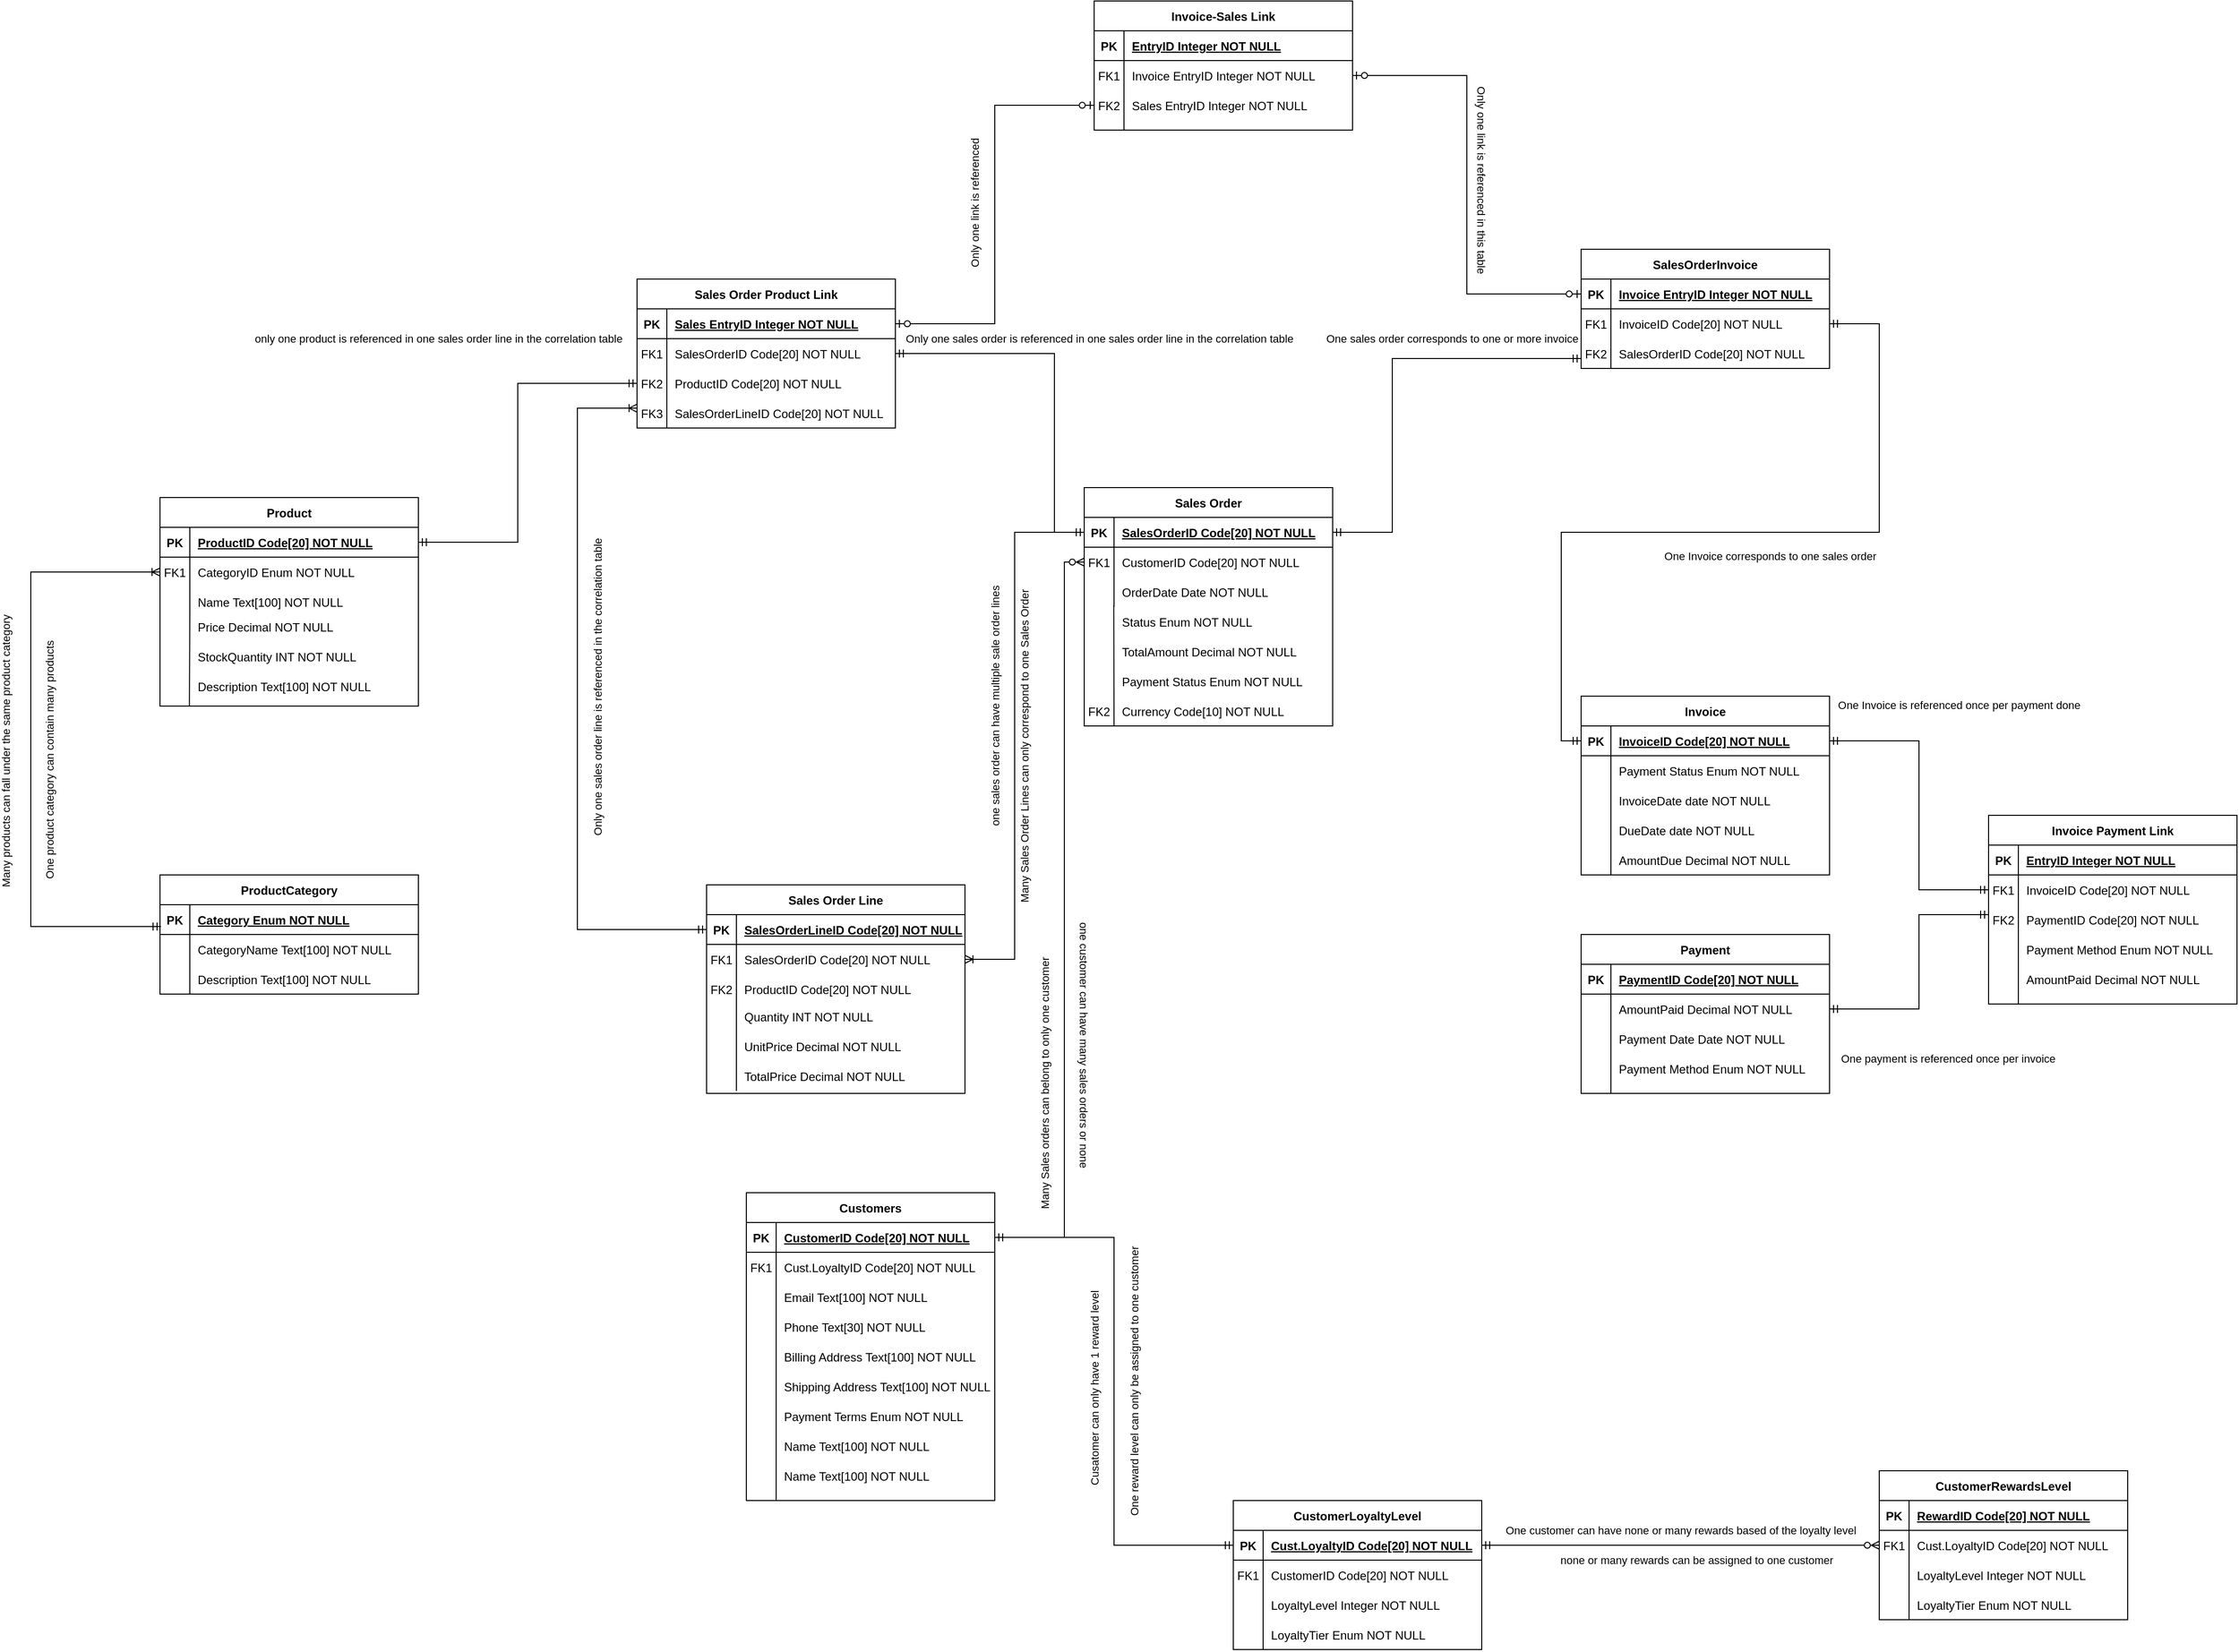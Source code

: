 <mxfile version="26.0.9">
  <diagram id="R2lEEEUBdFMjLlhIrx00" name="Page-1">
    <mxGraphModel dx="3493" dy="2145" grid="1" gridSize="10" guides="1" tooltips="1" connect="1" arrows="1" fold="1" page="1" pageScale="1" pageWidth="850" pageHeight="1100" math="0" shadow="0" extFonts="Permanent Marker^https://fonts.googleapis.com/css?family=Permanent+Marker">
      <root>
        <mxCell id="0" />
        <mxCell id="1" parent="0" />
        <mxCell id="C-vyLk0tnHw3VtMMgP7b-2" value="Sales Order" style="shape=table;startSize=30;container=1;collapsible=1;childLayout=tableLayout;fixedRows=1;rowLines=0;fontStyle=1;align=center;resizeLast=1;" parent="1" vertex="1">
          <mxGeometry x="-190" y="100" width="250" height="240" as="geometry" />
        </mxCell>
        <mxCell id="C-vyLk0tnHw3VtMMgP7b-3" value="" style="shape=partialRectangle;collapsible=0;dropTarget=0;pointerEvents=0;fillColor=none;points=[[0,0.5],[1,0.5]];portConstraint=eastwest;top=0;left=0;right=0;bottom=1;" parent="C-vyLk0tnHw3VtMMgP7b-2" vertex="1">
          <mxGeometry y="30" width="250" height="30" as="geometry" />
        </mxCell>
        <mxCell id="C-vyLk0tnHw3VtMMgP7b-4" value="PK" style="shape=partialRectangle;overflow=hidden;connectable=0;fillColor=none;top=0;left=0;bottom=0;right=0;fontStyle=1;" parent="C-vyLk0tnHw3VtMMgP7b-3" vertex="1">
          <mxGeometry width="30" height="30" as="geometry">
            <mxRectangle width="30" height="30" as="alternateBounds" />
          </mxGeometry>
        </mxCell>
        <mxCell id="C-vyLk0tnHw3VtMMgP7b-5" value="SalesOrderID Code[20] NOT NULL " style="shape=partialRectangle;overflow=hidden;connectable=0;fillColor=none;top=0;left=0;bottom=0;right=0;align=left;spacingLeft=6;fontStyle=5;" parent="C-vyLk0tnHw3VtMMgP7b-3" vertex="1">
          <mxGeometry x="30" width="220" height="30" as="geometry">
            <mxRectangle width="220" height="30" as="alternateBounds" />
          </mxGeometry>
        </mxCell>
        <mxCell id="C-vyLk0tnHw3VtMMgP7b-6" value="" style="shape=partialRectangle;collapsible=0;dropTarget=0;pointerEvents=0;fillColor=none;points=[[0,0.5],[1,0.5]];portConstraint=eastwest;top=0;left=0;right=0;bottom=0;" parent="C-vyLk0tnHw3VtMMgP7b-2" vertex="1">
          <mxGeometry y="60" width="250" height="30" as="geometry" />
        </mxCell>
        <mxCell id="C-vyLk0tnHw3VtMMgP7b-7" value="FK1" style="shape=partialRectangle;overflow=hidden;connectable=0;fillColor=none;top=0;left=0;bottom=0;right=0;" parent="C-vyLk0tnHw3VtMMgP7b-6" vertex="1">
          <mxGeometry width="30" height="30" as="geometry">
            <mxRectangle width="30" height="30" as="alternateBounds" />
          </mxGeometry>
        </mxCell>
        <mxCell id="C-vyLk0tnHw3VtMMgP7b-8" value="CustomerID Code[20] NOT NULL" style="shape=partialRectangle;overflow=hidden;connectable=0;fillColor=none;top=0;left=0;bottom=0;right=0;align=left;spacingLeft=6;" parent="C-vyLk0tnHw3VtMMgP7b-6" vertex="1">
          <mxGeometry x="30" width="220" height="30" as="geometry">
            <mxRectangle width="220" height="30" as="alternateBounds" />
          </mxGeometry>
        </mxCell>
        <mxCell id="C-vyLk0tnHw3VtMMgP7b-9" value="" style="shape=partialRectangle;collapsible=0;dropTarget=0;pointerEvents=0;fillColor=none;points=[[0,0.5],[1,0.5]];portConstraint=eastwest;top=0;left=0;right=0;bottom=0;" parent="C-vyLk0tnHw3VtMMgP7b-2" vertex="1">
          <mxGeometry y="90" width="250" height="30" as="geometry" />
        </mxCell>
        <mxCell id="C-vyLk0tnHw3VtMMgP7b-10" value="" style="shape=partialRectangle;overflow=hidden;connectable=0;fillColor=none;top=0;left=0;bottom=0;right=0;" parent="C-vyLk0tnHw3VtMMgP7b-9" vertex="1">
          <mxGeometry width="30" height="30" as="geometry">
            <mxRectangle width="30" height="30" as="alternateBounds" />
          </mxGeometry>
        </mxCell>
        <mxCell id="C-vyLk0tnHw3VtMMgP7b-11" value="OrderDate Date NOT NULL" style="shape=partialRectangle;overflow=hidden;connectable=0;fillColor=none;top=0;left=0;bottom=0;right=0;align=left;spacingLeft=6;" parent="C-vyLk0tnHw3VtMMgP7b-9" vertex="1">
          <mxGeometry x="30" width="220" height="30" as="geometry">
            <mxRectangle width="220" height="30" as="alternateBounds" />
          </mxGeometry>
        </mxCell>
        <mxCell id="C-vyLk0tnHw3VtMMgP7b-13" value="Payment" style="shape=table;startSize=30;container=1;collapsible=1;childLayout=tableLayout;fixedRows=1;rowLines=0;fontStyle=1;align=center;resizeLast=1;" parent="1" vertex="1">
          <mxGeometry x="310" y="550" width="250" height="160" as="geometry" />
        </mxCell>
        <mxCell id="C-vyLk0tnHw3VtMMgP7b-14" value="" style="shape=partialRectangle;collapsible=0;dropTarget=0;pointerEvents=0;fillColor=none;points=[[0,0.5],[1,0.5]];portConstraint=eastwest;top=0;left=0;right=0;bottom=1;" parent="C-vyLk0tnHw3VtMMgP7b-13" vertex="1">
          <mxGeometry y="30" width="250" height="30" as="geometry" />
        </mxCell>
        <mxCell id="C-vyLk0tnHw3VtMMgP7b-15" value="PK" style="shape=partialRectangle;overflow=hidden;connectable=0;fillColor=none;top=0;left=0;bottom=0;right=0;fontStyle=1;" parent="C-vyLk0tnHw3VtMMgP7b-14" vertex="1">
          <mxGeometry width="30" height="30" as="geometry">
            <mxRectangle width="30" height="30" as="alternateBounds" />
          </mxGeometry>
        </mxCell>
        <mxCell id="C-vyLk0tnHw3VtMMgP7b-16" value="PaymentID Code[20] NOT NULL " style="shape=partialRectangle;overflow=hidden;connectable=0;fillColor=none;top=0;left=0;bottom=0;right=0;align=left;spacingLeft=6;fontStyle=5;" parent="C-vyLk0tnHw3VtMMgP7b-14" vertex="1">
          <mxGeometry x="30" width="220" height="30" as="geometry">
            <mxRectangle width="220" height="30" as="alternateBounds" />
          </mxGeometry>
        </mxCell>
        <mxCell id="C-vyLk0tnHw3VtMMgP7b-17" value="" style="shape=partialRectangle;collapsible=0;dropTarget=0;pointerEvents=0;fillColor=none;points=[[0,0.5],[1,0.5]];portConstraint=eastwest;top=0;left=0;right=0;bottom=0;" parent="C-vyLk0tnHw3VtMMgP7b-13" vertex="1">
          <mxGeometry y="60" width="250" height="30" as="geometry" />
        </mxCell>
        <mxCell id="C-vyLk0tnHw3VtMMgP7b-18" value="" style="shape=partialRectangle;overflow=hidden;connectable=0;fillColor=none;top=0;left=0;bottom=0;right=0;" parent="C-vyLk0tnHw3VtMMgP7b-17" vertex="1">
          <mxGeometry width="30" height="30" as="geometry">
            <mxRectangle width="30" height="30" as="alternateBounds" />
          </mxGeometry>
        </mxCell>
        <mxCell id="C-vyLk0tnHw3VtMMgP7b-19" value="AmountPaid Decimal NOT NULL" style="shape=partialRectangle;overflow=hidden;connectable=0;fillColor=none;top=0;left=0;bottom=0;right=0;align=left;spacingLeft=6;" parent="C-vyLk0tnHw3VtMMgP7b-17" vertex="1">
          <mxGeometry x="30" width="220" height="30" as="geometry">
            <mxRectangle width="220" height="30" as="alternateBounds" />
          </mxGeometry>
        </mxCell>
        <mxCell id="C-vyLk0tnHw3VtMMgP7b-20" value="" style="shape=partialRectangle;collapsible=0;dropTarget=0;pointerEvents=0;fillColor=none;points=[[0,0.5],[1,0.5]];portConstraint=eastwest;top=0;left=0;right=0;bottom=0;" parent="C-vyLk0tnHw3VtMMgP7b-13" vertex="1">
          <mxGeometry y="90" width="250" height="30" as="geometry" />
        </mxCell>
        <mxCell id="C-vyLk0tnHw3VtMMgP7b-21" value="" style="shape=partialRectangle;overflow=hidden;connectable=0;fillColor=none;top=0;left=0;bottom=0;right=0;" parent="C-vyLk0tnHw3VtMMgP7b-20" vertex="1">
          <mxGeometry width="30" height="30" as="geometry">
            <mxRectangle width="30" height="30" as="alternateBounds" />
          </mxGeometry>
        </mxCell>
        <mxCell id="C-vyLk0tnHw3VtMMgP7b-22" value="Payment Date Date NOT NULL" style="shape=partialRectangle;overflow=hidden;connectable=0;fillColor=none;top=0;left=0;bottom=0;right=0;align=left;spacingLeft=6;" parent="C-vyLk0tnHw3VtMMgP7b-20" vertex="1">
          <mxGeometry x="30" width="220" height="30" as="geometry">
            <mxRectangle width="220" height="30" as="alternateBounds" />
          </mxGeometry>
        </mxCell>
        <mxCell id="C-vyLk0tnHw3VtMMgP7b-23" value="Customers" style="shape=table;startSize=30;container=1;collapsible=1;childLayout=tableLayout;fixedRows=1;rowLines=0;fontStyle=1;align=center;resizeLast=1;" parent="1" vertex="1">
          <mxGeometry x="-530" y="810" width="250" height="310" as="geometry" />
        </mxCell>
        <mxCell id="C-vyLk0tnHw3VtMMgP7b-24" value="" style="shape=partialRectangle;collapsible=0;dropTarget=0;pointerEvents=0;fillColor=none;points=[[0,0.5],[1,0.5]];portConstraint=eastwest;top=0;left=0;right=0;bottom=1;" parent="C-vyLk0tnHw3VtMMgP7b-23" vertex="1">
          <mxGeometry y="30" width="250" height="30" as="geometry" />
        </mxCell>
        <mxCell id="C-vyLk0tnHw3VtMMgP7b-25" value="PK" style="shape=partialRectangle;overflow=hidden;connectable=0;fillColor=none;top=0;left=0;bottom=0;right=0;fontStyle=1;" parent="C-vyLk0tnHw3VtMMgP7b-24" vertex="1">
          <mxGeometry width="30" height="30" as="geometry">
            <mxRectangle width="30" height="30" as="alternateBounds" />
          </mxGeometry>
        </mxCell>
        <mxCell id="C-vyLk0tnHw3VtMMgP7b-26" value="CustomerID Code[20] NOT NULL" style="shape=partialRectangle;overflow=hidden;connectable=0;fillColor=none;top=0;left=0;bottom=0;right=0;align=left;spacingLeft=6;fontStyle=5;" parent="C-vyLk0tnHw3VtMMgP7b-24" vertex="1">
          <mxGeometry x="30" width="220" height="30" as="geometry">
            <mxRectangle width="220" height="30" as="alternateBounds" />
          </mxGeometry>
        </mxCell>
        <mxCell id="C-vyLk0tnHw3VtMMgP7b-27" value="" style="shape=partialRectangle;collapsible=0;dropTarget=0;pointerEvents=0;fillColor=none;points=[[0,0.5],[1,0.5]];portConstraint=eastwest;top=0;left=0;right=0;bottom=0;" parent="C-vyLk0tnHw3VtMMgP7b-23" vertex="1">
          <mxGeometry y="60" width="250" height="30" as="geometry" />
        </mxCell>
        <mxCell id="C-vyLk0tnHw3VtMMgP7b-28" value="FK1" style="shape=partialRectangle;overflow=hidden;connectable=0;fillColor=none;top=0;left=0;bottom=0;right=0;" parent="C-vyLk0tnHw3VtMMgP7b-27" vertex="1">
          <mxGeometry width="30" height="30" as="geometry">
            <mxRectangle width="30" height="30" as="alternateBounds" />
          </mxGeometry>
        </mxCell>
        <mxCell id="C-vyLk0tnHw3VtMMgP7b-29" value="Cust.LoyaltyID Code[20] NOT NULL" style="shape=partialRectangle;overflow=hidden;connectable=0;fillColor=none;top=0;left=0;bottom=0;right=0;align=left;spacingLeft=6;" parent="C-vyLk0tnHw3VtMMgP7b-27" vertex="1">
          <mxGeometry x="30" width="220" height="30" as="geometry">
            <mxRectangle width="220" height="30" as="alternateBounds" />
          </mxGeometry>
        </mxCell>
        <mxCell id="qPR3dnnXvF2RgTr3XCM4-2" value="Invoice" style="shape=table;startSize=30;container=1;collapsible=1;childLayout=tableLayout;fixedRows=1;rowLines=0;fontStyle=1;align=center;resizeLast=1;" parent="1" vertex="1">
          <mxGeometry x="310" y="310" width="250" height="180" as="geometry" />
        </mxCell>
        <mxCell id="qPR3dnnXvF2RgTr3XCM4-3" value="" style="shape=partialRectangle;collapsible=0;dropTarget=0;pointerEvents=0;fillColor=none;points=[[0,0.5],[1,0.5]];portConstraint=eastwest;top=0;left=0;right=0;bottom=1;" parent="qPR3dnnXvF2RgTr3XCM4-2" vertex="1">
          <mxGeometry y="30" width="250" height="30" as="geometry" />
        </mxCell>
        <mxCell id="qPR3dnnXvF2RgTr3XCM4-4" value="PK" style="shape=partialRectangle;overflow=hidden;connectable=0;fillColor=none;top=0;left=0;bottom=0;right=0;fontStyle=1;" parent="qPR3dnnXvF2RgTr3XCM4-3" vertex="1">
          <mxGeometry width="30" height="30" as="geometry">
            <mxRectangle width="30" height="30" as="alternateBounds" />
          </mxGeometry>
        </mxCell>
        <mxCell id="qPR3dnnXvF2RgTr3XCM4-5" value="InvoiceID Code[20] NOT NULL " style="shape=partialRectangle;overflow=hidden;connectable=0;fillColor=none;top=0;left=0;bottom=0;right=0;align=left;spacingLeft=6;fontStyle=5;" parent="qPR3dnnXvF2RgTr3XCM4-3" vertex="1">
          <mxGeometry x="30" width="220" height="30" as="geometry">
            <mxRectangle width="220" height="30" as="alternateBounds" />
          </mxGeometry>
        </mxCell>
        <mxCell id="qPR3dnnXvF2RgTr3XCM4-6" value="" style="shape=partialRectangle;collapsible=0;dropTarget=0;pointerEvents=0;fillColor=none;points=[[0,0.5],[1,0.5]];portConstraint=eastwest;top=0;left=0;right=0;bottom=0;" parent="qPR3dnnXvF2RgTr3XCM4-2" vertex="1">
          <mxGeometry y="60" width="250" height="30" as="geometry" />
        </mxCell>
        <mxCell id="qPR3dnnXvF2RgTr3XCM4-7" value="" style="shape=partialRectangle;overflow=hidden;connectable=0;fillColor=none;top=0;left=0;bottom=0;right=0;" parent="qPR3dnnXvF2RgTr3XCM4-6" vertex="1">
          <mxGeometry width="30" height="30" as="geometry">
            <mxRectangle width="30" height="30" as="alternateBounds" />
          </mxGeometry>
        </mxCell>
        <mxCell id="qPR3dnnXvF2RgTr3XCM4-8" value="Payment Status Enum NOT NULL" style="shape=partialRectangle;overflow=hidden;connectable=0;fillColor=none;top=0;left=0;bottom=0;right=0;align=left;spacingLeft=6;" parent="qPR3dnnXvF2RgTr3XCM4-6" vertex="1">
          <mxGeometry x="30" width="220" height="30" as="geometry">
            <mxRectangle width="220" height="30" as="alternateBounds" />
          </mxGeometry>
        </mxCell>
        <mxCell id="qPR3dnnXvF2RgTr3XCM4-9" value="" style="shape=partialRectangle;collapsible=0;dropTarget=0;pointerEvents=0;fillColor=none;points=[[0,0.5],[1,0.5]];portConstraint=eastwest;top=0;left=0;right=0;bottom=0;" parent="qPR3dnnXvF2RgTr3XCM4-2" vertex="1">
          <mxGeometry y="90" width="250" height="30" as="geometry" />
        </mxCell>
        <mxCell id="qPR3dnnXvF2RgTr3XCM4-10" value="" style="shape=partialRectangle;overflow=hidden;connectable=0;fillColor=none;top=0;left=0;bottom=0;right=0;" parent="qPR3dnnXvF2RgTr3XCM4-9" vertex="1">
          <mxGeometry width="30" height="30" as="geometry">
            <mxRectangle width="30" height="30" as="alternateBounds" />
          </mxGeometry>
        </mxCell>
        <mxCell id="qPR3dnnXvF2RgTr3XCM4-11" value="InvoiceDate date NOT NULL" style="shape=partialRectangle;overflow=hidden;connectable=0;fillColor=none;top=0;left=0;bottom=0;right=0;align=left;spacingLeft=6;" parent="qPR3dnnXvF2RgTr3XCM4-9" vertex="1">
          <mxGeometry x="30" width="220" height="30" as="geometry">
            <mxRectangle width="220" height="30" as="alternateBounds" />
          </mxGeometry>
        </mxCell>
        <mxCell id="qPR3dnnXvF2RgTr3XCM4-12" value="Email Text[100] NOT NULL" style="shape=partialRectangle;overflow=hidden;connectable=0;fillColor=none;top=0;left=0;bottom=0;right=0;align=left;spacingLeft=6;" parent="1" vertex="1">
          <mxGeometry x="-500" y="900" width="220" height="30" as="geometry">
            <mxRectangle width="220" height="30" as="alternateBounds" />
          </mxGeometry>
        </mxCell>
        <mxCell id="qPR3dnnXvF2RgTr3XCM4-13" value="Phone Text[30] NOT NULL" style="shape=partialRectangle;overflow=hidden;connectable=0;fillColor=none;top=0;left=0;bottom=0;right=0;align=left;spacingLeft=6;" parent="1" vertex="1">
          <mxGeometry x="-500" y="930" width="220" height="30" as="geometry">
            <mxRectangle width="220" height="30" as="alternateBounds" />
          </mxGeometry>
        </mxCell>
        <mxCell id="qPR3dnnXvF2RgTr3XCM4-14" value="Billing Address Text[100] NOT NULL" style="shape=partialRectangle;overflow=hidden;connectable=0;fillColor=none;top=0;left=0;bottom=0;right=0;align=left;spacingLeft=6;" parent="1" vertex="1">
          <mxGeometry x="-500" y="960" width="220" height="30" as="geometry">
            <mxRectangle width="220" height="30" as="alternateBounds" />
          </mxGeometry>
        </mxCell>
        <mxCell id="qPR3dnnXvF2RgTr3XCM4-15" value="Shipping Address Text[100] NOT NULL" style="shape=partialRectangle;overflow=hidden;connectable=0;fillColor=none;top=0;left=0;bottom=0;right=0;align=left;spacingLeft=6;" parent="1" vertex="1">
          <mxGeometry x="-500" y="990" width="220" height="30" as="geometry">
            <mxRectangle width="220" height="30" as="alternateBounds" />
          </mxGeometry>
        </mxCell>
        <mxCell id="qPR3dnnXvF2RgTr3XCM4-16" value="Payment Terms Enum NOT NULL" style="shape=partialRectangle;overflow=hidden;connectable=0;fillColor=none;top=0;left=0;bottom=0;right=0;align=left;spacingLeft=6;" parent="1" vertex="1">
          <mxGeometry x="-500" y="1020" width="220" height="30" as="geometry">
            <mxRectangle width="220" height="30" as="alternateBounds" />
          </mxGeometry>
        </mxCell>
        <mxCell id="qPR3dnnXvF2RgTr3XCM4-17" value="" style="endArrow=none;html=1;rounded=0;" parent="1" edge="1">
          <mxGeometry width="50" height="50" relative="1" as="geometry">
            <mxPoint x="-500" y="1120" as="sourcePoint" />
            <mxPoint x="-500" y="890" as="targetPoint" />
          </mxGeometry>
        </mxCell>
        <mxCell id="qPR3dnnXvF2RgTr3XCM4-18" value="Status Enum NOT NULL" style="shape=partialRectangle;overflow=hidden;connectable=0;fillColor=none;top=0;left=0;bottom=0;right=0;align=left;spacingLeft=6;" parent="1" vertex="1">
          <mxGeometry x="-160" y="220" width="220" height="30" as="geometry">
            <mxRectangle width="220" height="30" as="alternateBounds" />
          </mxGeometry>
        </mxCell>
        <mxCell id="qPR3dnnXvF2RgTr3XCM4-19" value="TotalAmount Decimal NOT NULL" style="shape=partialRectangle;overflow=hidden;connectable=0;fillColor=none;top=0;left=0;bottom=0;right=0;align=left;spacingLeft=6;" parent="1" vertex="1">
          <mxGeometry x="-160" y="250" width="220" height="30" as="geometry">
            <mxRectangle width="220" height="30" as="alternateBounds" />
          </mxGeometry>
        </mxCell>
        <mxCell id="qPR3dnnXvF2RgTr3XCM4-20" value="Payment Status Enum NOT NULL" style="shape=partialRectangle;overflow=hidden;connectable=0;fillColor=none;top=0;left=0;bottom=0;right=0;align=left;spacingLeft=6;" parent="1" vertex="1">
          <mxGeometry x="-160" y="280" width="220" height="30" as="geometry">
            <mxRectangle width="220" height="30" as="alternateBounds" />
          </mxGeometry>
        </mxCell>
        <mxCell id="qPR3dnnXvF2RgTr3XCM4-21" value="" style="endArrow=none;html=1;rounded=0;entryX=0.119;entryY=0.954;entryDx=0;entryDy=0;entryPerimeter=0;" parent="1" target="C-vyLk0tnHw3VtMMgP7b-9" edge="1">
          <mxGeometry width="50" height="50" relative="1" as="geometry">
            <mxPoint x="-160" y="340" as="sourcePoint" />
            <mxPoint x="110" y="120" as="targetPoint" />
          </mxGeometry>
        </mxCell>
        <mxCell id="qPR3dnnXvF2RgTr3XCM4-22" value="Sales Order Line" style="shape=table;startSize=30;container=1;collapsible=1;childLayout=tableLayout;fixedRows=1;rowLines=0;fontStyle=1;align=center;resizeLast=1;" parent="1" vertex="1">
          <mxGeometry x="-570" y="500" width="260" height="210" as="geometry" />
        </mxCell>
        <mxCell id="qPR3dnnXvF2RgTr3XCM4-23" value="" style="shape=partialRectangle;collapsible=0;dropTarget=0;pointerEvents=0;fillColor=none;points=[[0,0.5],[1,0.5]];portConstraint=eastwest;top=0;left=0;right=0;bottom=1;" parent="qPR3dnnXvF2RgTr3XCM4-22" vertex="1">
          <mxGeometry y="30" width="260" height="30" as="geometry" />
        </mxCell>
        <mxCell id="qPR3dnnXvF2RgTr3XCM4-24" value="PK" style="shape=partialRectangle;overflow=hidden;connectable=0;fillColor=none;top=0;left=0;bottom=0;right=0;fontStyle=1;" parent="qPR3dnnXvF2RgTr3XCM4-23" vertex="1">
          <mxGeometry width="30" height="30" as="geometry">
            <mxRectangle width="30" height="30" as="alternateBounds" />
          </mxGeometry>
        </mxCell>
        <mxCell id="qPR3dnnXvF2RgTr3XCM4-25" value="SalesOrderLineID Code[20] NOT NULL " style="shape=partialRectangle;overflow=hidden;connectable=0;fillColor=none;top=0;left=0;bottom=0;right=0;align=left;spacingLeft=6;fontStyle=5;" parent="qPR3dnnXvF2RgTr3XCM4-23" vertex="1">
          <mxGeometry x="30" width="230" height="30" as="geometry">
            <mxRectangle width="230" height="30" as="alternateBounds" />
          </mxGeometry>
        </mxCell>
        <mxCell id="qPR3dnnXvF2RgTr3XCM4-26" value="" style="shape=partialRectangle;collapsible=0;dropTarget=0;pointerEvents=0;fillColor=none;points=[[0,0.5],[1,0.5]];portConstraint=eastwest;top=0;left=0;right=0;bottom=0;" parent="qPR3dnnXvF2RgTr3XCM4-22" vertex="1">
          <mxGeometry y="60" width="260" height="30" as="geometry" />
        </mxCell>
        <mxCell id="qPR3dnnXvF2RgTr3XCM4-27" value="FK1" style="shape=partialRectangle;overflow=hidden;connectable=0;fillColor=none;top=0;left=0;bottom=0;right=0;" parent="qPR3dnnXvF2RgTr3XCM4-26" vertex="1">
          <mxGeometry width="30" height="30" as="geometry">
            <mxRectangle width="30" height="30" as="alternateBounds" />
          </mxGeometry>
        </mxCell>
        <mxCell id="qPR3dnnXvF2RgTr3XCM4-28" value="SalesOrderID Code[20] NOT NULL" style="shape=partialRectangle;overflow=hidden;connectable=0;fillColor=none;top=0;left=0;bottom=0;right=0;align=left;spacingLeft=6;" parent="qPR3dnnXvF2RgTr3XCM4-26" vertex="1">
          <mxGeometry x="30" width="230" height="30" as="geometry">
            <mxRectangle width="230" height="30" as="alternateBounds" />
          </mxGeometry>
        </mxCell>
        <mxCell id="qPR3dnnXvF2RgTr3XCM4-29" value="" style="shape=partialRectangle;collapsible=0;dropTarget=0;pointerEvents=0;fillColor=none;points=[[0,0.5],[1,0.5]];portConstraint=eastwest;top=0;left=0;right=0;bottom=0;" parent="qPR3dnnXvF2RgTr3XCM4-22" vertex="1">
          <mxGeometry y="90" width="260" height="30" as="geometry" />
        </mxCell>
        <mxCell id="qPR3dnnXvF2RgTr3XCM4-30" value="FK2" style="shape=partialRectangle;overflow=hidden;connectable=0;fillColor=none;top=0;left=0;bottom=0;right=0;" parent="qPR3dnnXvF2RgTr3XCM4-29" vertex="1">
          <mxGeometry width="30" height="30" as="geometry">
            <mxRectangle width="30" height="30" as="alternateBounds" />
          </mxGeometry>
        </mxCell>
        <mxCell id="qPR3dnnXvF2RgTr3XCM4-31" value="ProductID Code[20] NOT NULL" style="shape=partialRectangle;overflow=hidden;connectable=0;fillColor=none;top=0;left=0;bottom=0;right=0;align=left;spacingLeft=6;" parent="qPR3dnnXvF2RgTr3XCM4-29" vertex="1">
          <mxGeometry x="30" width="230" height="30" as="geometry">
            <mxRectangle width="230" height="30" as="alternateBounds" />
          </mxGeometry>
        </mxCell>
        <mxCell id="qPR3dnnXvF2RgTr3XCM4-32" value="DueDate date NOT NULL" style="shape=partialRectangle;overflow=hidden;connectable=0;fillColor=none;top=0;left=0;bottom=0;right=0;align=left;spacingLeft=6;" parent="1" vertex="1">
          <mxGeometry x="340" y="430" width="220" height="30" as="geometry">
            <mxRectangle width="220" height="30" as="alternateBounds" />
          </mxGeometry>
        </mxCell>
        <mxCell id="qPR3dnnXvF2RgTr3XCM4-33" value="AmountDue Decimal NOT NULL" style="shape=partialRectangle;overflow=hidden;connectable=0;fillColor=none;top=0;left=0;bottom=0;right=0;align=left;spacingLeft=6;" parent="1" vertex="1">
          <mxGeometry x="340" y="460" width="220" height="30" as="geometry">
            <mxRectangle width="220" height="30" as="alternateBounds" />
          </mxGeometry>
        </mxCell>
        <mxCell id="qPR3dnnXvF2RgTr3XCM4-35" value="" style="endArrow=none;html=1;rounded=0;" parent="1" edge="1">
          <mxGeometry width="50" height="50" relative="1" as="geometry">
            <mxPoint x="340" y="490" as="sourcePoint" />
            <mxPoint x="340" y="430" as="targetPoint" />
          </mxGeometry>
        </mxCell>
        <mxCell id="qPR3dnnXvF2RgTr3XCM4-36" value="Payment Method Enum NOT NULL" style="shape=partialRectangle;overflow=hidden;connectable=0;fillColor=none;top=0;left=0;bottom=0;right=0;align=left;spacingLeft=6;" parent="1" vertex="1">
          <mxGeometry x="340" y="670" width="220" height="30" as="geometry">
            <mxRectangle width="220" height="30" as="alternateBounds" />
          </mxGeometry>
        </mxCell>
        <mxCell id="qPR3dnnXvF2RgTr3XCM4-38" value="" style="endArrow=none;html=1;rounded=0;" parent="1" edge="1">
          <mxGeometry width="50" height="50" relative="1" as="geometry">
            <mxPoint x="340" y="710" as="sourcePoint" />
            <mxPoint x="340" y="670" as="targetPoint" />
          </mxGeometry>
        </mxCell>
        <mxCell id="qPR3dnnXvF2RgTr3XCM4-40" style="edgeStyle=orthogonalEdgeStyle;rounded=0;orthogonalLoop=1;jettySize=auto;html=1;entryX=1;entryY=0.5;entryDx=0;entryDy=0;startArrow=ERmandOne;startFill=0;endArrow=ERmandOne;endFill=0;" parent="1" source="-SPS8dP-YUAFJ_YG1j79-30" target="C-vyLk0tnHw3VtMMgP7b-17" edge="1">
          <mxGeometry relative="1" as="geometry">
            <Array as="points">
              <mxPoint x="650" y="530" />
              <mxPoint x="650" y="625" />
            </Array>
            <mxPoint x="680" y="590" as="sourcePoint" />
          </mxGeometry>
        </mxCell>
        <mxCell id="qPR3dnnXvF2RgTr3XCM4-94" value="One Invoice is referenced once per payment done" style="edgeLabel;html=1;align=center;verticalAlign=middle;resizable=0;points=[];rotation=0;" parent="qPR3dnnXvF2RgTr3XCM4-40" vertex="1" connectable="0">
          <mxGeometry x="0.013" relative="1" as="geometry">
            <mxPoint x="40" y="-270" as="offset" />
          </mxGeometry>
        </mxCell>
        <mxCell id="qPR3dnnXvF2RgTr3XCM4-41" value="Quantity INT NOT NULL" style="shape=partialRectangle;overflow=hidden;connectable=0;fillColor=none;top=0;left=0;bottom=0;right=0;align=left;spacingLeft=6;" parent="1" vertex="1">
          <mxGeometry x="-540" y="617.5" width="230" height="30" as="geometry">
            <mxRectangle width="230" height="30" as="alternateBounds" />
          </mxGeometry>
        </mxCell>
        <mxCell id="qPR3dnnXvF2RgTr3XCM4-42" value="UnitPrice Decimal NOT NULL" style="shape=partialRectangle;overflow=hidden;connectable=0;fillColor=none;top=0;left=0;bottom=0;right=0;align=left;spacingLeft=6;" parent="1" vertex="1">
          <mxGeometry x="-540" y="647.5" width="230" height="30" as="geometry">
            <mxRectangle width="230" height="30" as="alternateBounds" />
          </mxGeometry>
        </mxCell>
        <mxCell id="qPR3dnnXvF2RgTr3XCM4-43" value="TotalPrice Decimal NOT NULL" style="shape=partialRectangle;overflow=hidden;connectable=0;fillColor=none;top=0;left=0;bottom=0;right=0;align=left;spacingLeft=6;" parent="1" vertex="1">
          <mxGeometry x="-540" y="677.5" width="230" height="30" as="geometry">
            <mxRectangle width="230" height="30" as="alternateBounds" />
          </mxGeometry>
        </mxCell>
        <mxCell id="qPR3dnnXvF2RgTr3XCM4-44" value="" style="endArrow=none;html=1;rounded=0;" parent="1" edge="1">
          <mxGeometry width="50" height="50" relative="1" as="geometry">
            <mxPoint x="-540" y="707.5" as="sourcePoint" />
            <mxPoint x="-540" y="617.5" as="targetPoint" />
          </mxGeometry>
        </mxCell>
        <mxCell id="qPR3dnnXvF2RgTr3XCM4-45" style="edgeStyle=orthogonalEdgeStyle;rounded=0;orthogonalLoop=1;jettySize=auto;html=1;exitX=0;exitY=0.5;exitDx=0;exitDy=0;entryX=1;entryY=0.5;entryDx=0;entryDy=0;startArrow=ERmandOne;startFill=0;endArrow=ERoneToMany;endFill=0;" parent="1" source="C-vyLk0tnHw3VtMMgP7b-3" target="qPR3dnnXvF2RgTr3XCM4-26" edge="1">
          <mxGeometry relative="1" as="geometry">
            <Array as="points">
              <mxPoint x="-260" y="145" />
              <mxPoint x="-260" y="575" />
            </Array>
          </mxGeometry>
        </mxCell>
        <mxCell id="qPR3dnnXvF2RgTr3XCM4-85" value="one sales order can have multiple sale order lines" style="edgeLabel;html=1;align=center;verticalAlign=middle;resizable=0;points=[];rotation=-90;" parent="qPR3dnnXvF2RgTr3XCM4-45" vertex="1" connectable="0">
          <mxGeometry x="-0.109" y="-2" relative="1" as="geometry">
            <mxPoint x="-18" as="offset" />
          </mxGeometry>
        </mxCell>
        <mxCell id="qPR3dnnXvF2RgTr3XCM4-86" value="Many Sales Order Lines can only correspond to one Sales Order" style="edgeLabel;html=1;align=center;verticalAlign=middle;resizable=0;points=[];rotation=-90;" parent="qPR3dnnXvF2RgTr3XCM4-45" vertex="1" connectable="0">
          <mxGeometry x="0.576" y="2" relative="1" as="geometry">
            <mxPoint x="8" y="-148" as="offset" />
          </mxGeometry>
        </mxCell>
        <mxCell id="qPR3dnnXvF2RgTr3XCM4-46" value="Product" style="shape=table;startSize=30;container=1;collapsible=1;childLayout=tableLayout;fixedRows=1;rowLines=0;fontStyle=1;align=center;resizeLast=1;" parent="1" vertex="1">
          <mxGeometry x="-1120" y="110" width="260" height="210" as="geometry" />
        </mxCell>
        <mxCell id="qPR3dnnXvF2RgTr3XCM4-47" value="" style="shape=partialRectangle;collapsible=0;dropTarget=0;pointerEvents=0;fillColor=none;points=[[0,0.5],[1,0.5]];portConstraint=eastwest;top=0;left=0;right=0;bottom=1;" parent="qPR3dnnXvF2RgTr3XCM4-46" vertex="1">
          <mxGeometry y="30" width="260" height="30" as="geometry" />
        </mxCell>
        <mxCell id="qPR3dnnXvF2RgTr3XCM4-48" value="PK" style="shape=partialRectangle;overflow=hidden;connectable=0;fillColor=none;top=0;left=0;bottom=0;right=0;fontStyle=1;" parent="qPR3dnnXvF2RgTr3XCM4-47" vertex="1">
          <mxGeometry width="30" height="30" as="geometry">
            <mxRectangle width="30" height="30" as="alternateBounds" />
          </mxGeometry>
        </mxCell>
        <mxCell id="qPR3dnnXvF2RgTr3XCM4-49" value="ProductID Code[20] NOT NULL " style="shape=partialRectangle;overflow=hidden;connectable=0;fillColor=none;top=0;left=0;bottom=0;right=0;align=left;spacingLeft=6;fontStyle=5;" parent="qPR3dnnXvF2RgTr3XCM4-47" vertex="1">
          <mxGeometry x="30" width="230" height="30" as="geometry">
            <mxRectangle width="230" height="30" as="alternateBounds" />
          </mxGeometry>
        </mxCell>
        <mxCell id="qPR3dnnXvF2RgTr3XCM4-50" value="" style="shape=partialRectangle;collapsible=0;dropTarget=0;pointerEvents=0;fillColor=none;points=[[0,0.5],[1,0.5]];portConstraint=eastwest;top=0;left=0;right=0;bottom=0;" parent="qPR3dnnXvF2RgTr3XCM4-46" vertex="1">
          <mxGeometry y="60" width="260" height="30" as="geometry" />
        </mxCell>
        <mxCell id="qPR3dnnXvF2RgTr3XCM4-51" value="FK1" style="shape=partialRectangle;overflow=hidden;connectable=0;fillColor=none;top=0;left=0;bottom=0;right=0;" parent="qPR3dnnXvF2RgTr3XCM4-50" vertex="1">
          <mxGeometry width="30" height="30" as="geometry">
            <mxRectangle width="30" height="30" as="alternateBounds" />
          </mxGeometry>
        </mxCell>
        <mxCell id="qPR3dnnXvF2RgTr3XCM4-52" value="CategoryID Enum NOT NULL" style="shape=partialRectangle;overflow=hidden;connectable=0;fillColor=none;top=0;left=0;bottom=0;right=0;align=left;spacingLeft=6;" parent="qPR3dnnXvF2RgTr3XCM4-50" vertex="1">
          <mxGeometry x="30" width="230" height="30" as="geometry">
            <mxRectangle width="230" height="30" as="alternateBounds" />
          </mxGeometry>
        </mxCell>
        <mxCell id="qPR3dnnXvF2RgTr3XCM4-53" value="" style="shape=partialRectangle;collapsible=0;dropTarget=0;pointerEvents=0;fillColor=none;points=[[0,0.5],[1,0.5]];portConstraint=eastwest;top=0;left=0;right=0;bottom=0;" parent="qPR3dnnXvF2RgTr3XCM4-46" vertex="1">
          <mxGeometry y="90" width="260" height="30" as="geometry" />
        </mxCell>
        <mxCell id="qPR3dnnXvF2RgTr3XCM4-54" value="" style="shape=partialRectangle;overflow=hidden;connectable=0;fillColor=none;top=0;left=0;bottom=0;right=0;" parent="qPR3dnnXvF2RgTr3XCM4-53" vertex="1">
          <mxGeometry width="30" height="30" as="geometry">
            <mxRectangle width="30" height="30" as="alternateBounds" />
          </mxGeometry>
        </mxCell>
        <mxCell id="qPR3dnnXvF2RgTr3XCM4-55" value="Name Text[100] NOT NULL" style="shape=partialRectangle;overflow=hidden;connectable=0;fillColor=none;top=0;left=0;bottom=0;right=0;align=left;spacingLeft=6;" parent="qPR3dnnXvF2RgTr3XCM4-53" vertex="1">
          <mxGeometry x="30" width="230" height="30" as="geometry">
            <mxRectangle width="230" height="30" as="alternateBounds" />
          </mxGeometry>
        </mxCell>
        <mxCell id="qPR3dnnXvF2RgTr3XCM4-56" value="Price Decimal NOT NULL" style="shape=partialRectangle;overflow=hidden;connectable=0;fillColor=none;top=0;left=0;bottom=0;right=0;align=left;spacingLeft=6;" parent="1" vertex="1">
          <mxGeometry x="-1090" y="225" width="230" height="30" as="geometry">
            <mxRectangle width="230" height="30" as="alternateBounds" />
          </mxGeometry>
        </mxCell>
        <mxCell id="qPR3dnnXvF2RgTr3XCM4-57" value="StockQuantity INT NOT NULL" style="shape=partialRectangle;overflow=hidden;connectable=0;fillColor=none;top=0;left=0;bottom=0;right=0;align=left;spacingLeft=6;" parent="1" vertex="1">
          <mxGeometry x="-1090" y="255" width="230" height="30" as="geometry">
            <mxRectangle width="230" height="30" as="alternateBounds" />
          </mxGeometry>
        </mxCell>
        <mxCell id="qPR3dnnXvF2RgTr3XCM4-58" value="Description Text[100] NOT NULL" style="shape=partialRectangle;overflow=hidden;connectable=0;fillColor=none;top=0;left=0;bottom=0;right=0;align=left;spacingLeft=6;" parent="1" vertex="1">
          <mxGeometry x="-1090" y="285" width="230" height="30" as="geometry">
            <mxRectangle width="230" height="30" as="alternateBounds" />
          </mxGeometry>
        </mxCell>
        <mxCell id="qPR3dnnXvF2RgTr3XCM4-59" value="" style="endArrow=none;html=1;rounded=0;" parent="1" edge="1">
          <mxGeometry width="50" height="50" relative="1" as="geometry">
            <mxPoint x="-1090.4" y="320" as="sourcePoint" />
            <mxPoint x="-1090" y="225" as="targetPoint" />
          </mxGeometry>
        </mxCell>
        <mxCell id="qPR3dnnXvF2RgTr3XCM4-60" value="ProductCategory" style="shape=table;startSize=30;container=1;collapsible=1;childLayout=tableLayout;fixedRows=1;rowLines=0;fontStyle=1;align=center;resizeLast=1;" parent="1" vertex="1">
          <mxGeometry x="-1120" y="490" width="260" height="120" as="geometry" />
        </mxCell>
        <mxCell id="qPR3dnnXvF2RgTr3XCM4-61" value="" style="shape=partialRectangle;collapsible=0;dropTarget=0;pointerEvents=0;fillColor=none;points=[[0,0.5],[1,0.5]];portConstraint=eastwest;top=0;left=0;right=0;bottom=1;" parent="qPR3dnnXvF2RgTr3XCM4-60" vertex="1">
          <mxGeometry y="30" width="260" height="30" as="geometry" />
        </mxCell>
        <mxCell id="qPR3dnnXvF2RgTr3XCM4-62" value="PK" style="shape=partialRectangle;overflow=hidden;connectable=0;fillColor=none;top=0;left=0;bottom=0;right=0;fontStyle=1;" parent="qPR3dnnXvF2RgTr3XCM4-61" vertex="1">
          <mxGeometry width="30" height="30" as="geometry">
            <mxRectangle width="30" height="30" as="alternateBounds" />
          </mxGeometry>
        </mxCell>
        <mxCell id="qPR3dnnXvF2RgTr3XCM4-63" value="Category Enum NOT NULL " style="shape=partialRectangle;overflow=hidden;connectable=0;fillColor=none;top=0;left=0;bottom=0;right=0;align=left;spacingLeft=6;fontStyle=5;" parent="qPR3dnnXvF2RgTr3XCM4-61" vertex="1">
          <mxGeometry x="30" width="230" height="30" as="geometry">
            <mxRectangle width="230" height="30" as="alternateBounds" />
          </mxGeometry>
        </mxCell>
        <mxCell id="qPR3dnnXvF2RgTr3XCM4-64" value="" style="shape=partialRectangle;collapsible=0;dropTarget=0;pointerEvents=0;fillColor=none;points=[[0,0.5],[1,0.5]];portConstraint=eastwest;top=0;left=0;right=0;bottom=0;" parent="qPR3dnnXvF2RgTr3XCM4-60" vertex="1">
          <mxGeometry y="60" width="260" height="30" as="geometry" />
        </mxCell>
        <mxCell id="qPR3dnnXvF2RgTr3XCM4-65" value="" style="shape=partialRectangle;overflow=hidden;connectable=0;fillColor=none;top=0;left=0;bottom=0;right=0;" parent="qPR3dnnXvF2RgTr3XCM4-64" vertex="1">
          <mxGeometry width="30" height="30" as="geometry">
            <mxRectangle width="30" height="30" as="alternateBounds" />
          </mxGeometry>
        </mxCell>
        <mxCell id="qPR3dnnXvF2RgTr3XCM4-66" value="CategoryName Text[100] NOT NULL" style="shape=partialRectangle;overflow=hidden;connectable=0;fillColor=none;top=0;left=0;bottom=0;right=0;align=left;spacingLeft=6;" parent="qPR3dnnXvF2RgTr3XCM4-64" vertex="1">
          <mxGeometry x="30" width="230" height="30" as="geometry">
            <mxRectangle width="230" height="30" as="alternateBounds" />
          </mxGeometry>
        </mxCell>
        <mxCell id="qPR3dnnXvF2RgTr3XCM4-67" value="" style="shape=partialRectangle;collapsible=0;dropTarget=0;pointerEvents=0;fillColor=none;points=[[0,0.5],[1,0.5]];portConstraint=eastwest;top=0;left=0;right=0;bottom=0;" parent="qPR3dnnXvF2RgTr3XCM4-60" vertex="1">
          <mxGeometry y="90" width="260" height="30" as="geometry" />
        </mxCell>
        <mxCell id="qPR3dnnXvF2RgTr3XCM4-68" value="" style="shape=partialRectangle;overflow=hidden;connectable=0;fillColor=none;top=0;left=0;bottom=0;right=0;" parent="qPR3dnnXvF2RgTr3XCM4-67" vertex="1">
          <mxGeometry width="30" height="30" as="geometry">
            <mxRectangle width="30" height="30" as="alternateBounds" />
          </mxGeometry>
        </mxCell>
        <mxCell id="qPR3dnnXvF2RgTr3XCM4-69" value="Description Text[100] NOT NULL" style="shape=partialRectangle;overflow=hidden;connectable=0;fillColor=none;top=0;left=0;bottom=0;right=0;align=left;spacingLeft=6;" parent="qPR3dnnXvF2RgTr3XCM4-67" vertex="1">
          <mxGeometry x="30" width="230" height="30" as="geometry">
            <mxRectangle width="230" height="30" as="alternateBounds" />
          </mxGeometry>
        </mxCell>
        <mxCell id="qPR3dnnXvF2RgTr3XCM4-75" style="edgeStyle=orthogonalEdgeStyle;rounded=0;orthogonalLoop=1;jettySize=auto;html=1;exitX=0.004;exitY=0.733;exitDx=0;exitDy=0;startArrow=ERmandOne;startFill=0;endArrow=ERoneToMany;endFill=0;entryX=0;entryY=0.5;entryDx=0;entryDy=0;exitPerimeter=0;" parent="1" source="qPR3dnnXvF2RgTr3XCM4-61" target="qPR3dnnXvF2RgTr3XCM4-50" edge="1">
          <mxGeometry relative="1" as="geometry">
            <Array as="points">
              <mxPoint x="-1250" y="542" />
              <mxPoint x="-1250" y="185" />
            </Array>
          </mxGeometry>
        </mxCell>
        <mxCell id="qPR3dnnXvF2RgTr3XCM4-89" value="Many products can fall under the same product category" style="edgeLabel;html=1;align=center;verticalAlign=middle;resizable=0;points=[];rotation=-90;" parent="qPR3dnnXvF2RgTr3XCM4-75" vertex="1" connectable="0">
          <mxGeometry x="-0.011" y="1" relative="1" as="geometry">
            <mxPoint x="-24" y="-2" as="offset" />
          </mxGeometry>
        </mxCell>
        <mxCell id="qPR3dnnXvF2RgTr3XCM4-76" style="edgeStyle=orthogonalEdgeStyle;rounded=0;orthogonalLoop=1;jettySize=auto;html=1;endArrow=ERmandOne;endFill=0;startArrow=ERoneToMany;startFill=0;entryX=0;entryY=0.5;entryDx=0;entryDy=0;" parent="1" target="qPR3dnnXvF2RgTr3XCM4-23" edge="1">
          <mxGeometry relative="1" as="geometry">
            <mxPoint x="-640" y="20" as="sourcePoint" />
            <Array as="points">
              <mxPoint x="-700" y="20" />
              <mxPoint x="-700" y="545" />
            </Array>
          </mxGeometry>
        </mxCell>
        <mxCell id="-SPS8dP-YUAFJ_YG1j79-21" value="Only one sales order line is referenced in the correlation table" style="edgeLabel;html=1;align=center;verticalAlign=middle;resizable=0;points=[];rotation=-90;" parent="qPR3dnnXvF2RgTr3XCM4-76" vertex="1" connectable="0">
          <mxGeometry x="-0.13" y="1" relative="1" as="geometry">
            <mxPoint x="19" y="30" as="offset" />
          </mxGeometry>
        </mxCell>
        <mxCell id="qPR3dnnXvF2RgTr3XCM4-77" style="edgeStyle=orthogonalEdgeStyle;rounded=0;orthogonalLoop=1;jettySize=auto;html=1;exitX=1;exitY=0.5;exitDx=0;exitDy=0;entryX=0;entryY=0.5;entryDx=0;entryDy=0;startArrow=ERmandOne;startFill=0;endArrow=ERzeroToMany;endFill=0;" parent="1" source="C-vyLk0tnHw3VtMMgP7b-24" target="C-vyLk0tnHw3VtMMgP7b-6" edge="1">
          <mxGeometry relative="1" as="geometry">
            <Array as="points">
              <mxPoint x="-210" y="175" />
            </Array>
          </mxGeometry>
        </mxCell>
        <mxCell id="qPR3dnnXvF2RgTr3XCM4-78" value="one customer can have many sales orders or none" style="edgeLabel;html=1;align=center;verticalAlign=middle;resizable=0;points=[];rotation=90;" parent="qPR3dnnXvF2RgTr3XCM4-77" vertex="1" connectable="0">
          <mxGeometry x="-0.105" y="-3" relative="1" as="geometry">
            <mxPoint x="17" y="80" as="offset" />
          </mxGeometry>
        </mxCell>
        <mxCell id="qPR3dnnXvF2RgTr3XCM4-82" value="Many Sales orders can belong to only one customer" style="edgeLabel;html=1;align=center;verticalAlign=middle;resizable=0;points=[];rotation=-90;" parent="qPR3dnnXvF2RgTr3XCM4-77" vertex="1" connectable="0">
          <mxGeometry x="0.008" y="1" relative="1" as="geometry">
            <mxPoint x="-19" y="163" as="offset" />
          </mxGeometry>
        </mxCell>
        <mxCell id="qPR3dnnXvF2RgTr3XCM4-90" value="One product category can contain many products" style="edgeLabel;html=1;align=center;verticalAlign=middle;resizable=0;points=[];rotation=-90;" parent="1" vertex="1" connectable="0">
          <mxGeometry x="-1180.001" y="692.497" as="geometry">
            <mxPoint x="317.491" y="-51.619" as="offset" />
          </mxGeometry>
        </mxCell>
        <mxCell id="qPR3dnnXvF2RgTr3XCM4-95" value="One payment is referenced once per invoice" style="edgeLabel;html=1;align=center;verticalAlign=middle;resizable=0;points=[];rotation=0;" parent="1" vertex="1" connectable="0">
          <mxGeometry x="810.0" y="669.997" as="geometry">
            <mxPoint x="-131.433" y="4.277" as="offset" />
          </mxGeometry>
        </mxCell>
        <mxCell id="fVkNLm9y7KEnHsYmu0PV-1" value="Currency Code[10] NOT NULL" style="shape=partialRectangle;overflow=hidden;connectable=0;fillColor=none;top=0;left=0;bottom=0;right=0;align=left;spacingLeft=6;" parent="1" vertex="1">
          <mxGeometry x="-160" y="310" width="220" height="30" as="geometry">
            <mxRectangle width="220" height="30" as="alternateBounds" />
          </mxGeometry>
        </mxCell>
        <mxCell id="fVkNLm9y7KEnHsYmu0PV-2" value="FK2" style="shape=partialRectangle;overflow=hidden;connectable=0;fillColor=none;top=0;left=0;bottom=0;right=0;" parent="1" vertex="1">
          <mxGeometry x="-190" y="310" width="30" height="30" as="geometry">
            <mxRectangle width="30" height="30" as="alternateBounds" />
          </mxGeometry>
        </mxCell>
        <mxCell id="fVkNLm9y7KEnHsYmu0PV-4" value="CustomerLoyaltyLevel" style="shape=table;startSize=30;container=1;collapsible=1;childLayout=tableLayout;fixedRows=1;rowLines=0;fontStyle=1;align=center;resizeLast=1;" parent="1" vertex="1">
          <mxGeometry x="-40" y="1120" width="250" height="150" as="geometry" />
        </mxCell>
        <mxCell id="fVkNLm9y7KEnHsYmu0PV-5" value="" style="shape=partialRectangle;collapsible=0;dropTarget=0;pointerEvents=0;fillColor=none;points=[[0,0.5],[1,0.5]];portConstraint=eastwest;top=0;left=0;right=0;bottom=1;" parent="fVkNLm9y7KEnHsYmu0PV-4" vertex="1">
          <mxGeometry y="30" width="250" height="30" as="geometry" />
        </mxCell>
        <mxCell id="fVkNLm9y7KEnHsYmu0PV-6" value="PK" style="shape=partialRectangle;overflow=hidden;connectable=0;fillColor=none;top=0;left=0;bottom=0;right=0;fontStyle=1;" parent="fVkNLm9y7KEnHsYmu0PV-5" vertex="1">
          <mxGeometry width="30" height="30" as="geometry">
            <mxRectangle width="30" height="30" as="alternateBounds" />
          </mxGeometry>
        </mxCell>
        <mxCell id="fVkNLm9y7KEnHsYmu0PV-7" value="Cust.LoyaltyID Code[20] NOT NULL" style="shape=partialRectangle;overflow=hidden;connectable=0;fillColor=none;top=0;left=0;bottom=0;right=0;align=left;spacingLeft=6;fontStyle=5;" parent="fVkNLm9y7KEnHsYmu0PV-5" vertex="1">
          <mxGeometry x="30" width="220" height="30" as="geometry">
            <mxRectangle width="220" height="30" as="alternateBounds" />
          </mxGeometry>
        </mxCell>
        <mxCell id="fVkNLm9y7KEnHsYmu0PV-8" value="" style="shape=partialRectangle;collapsible=0;dropTarget=0;pointerEvents=0;fillColor=none;points=[[0,0.5],[1,0.5]];portConstraint=eastwest;top=0;left=0;right=0;bottom=0;" parent="fVkNLm9y7KEnHsYmu0PV-4" vertex="1">
          <mxGeometry y="60" width="250" height="30" as="geometry" />
        </mxCell>
        <mxCell id="fVkNLm9y7KEnHsYmu0PV-9" value="FK1" style="shape=partialRectangle;overflow=hidden;connectable=0;fillColor=none;top=0;left=0;bottom=0;right=0;" parent="fVkNLm9y7KEnHsYmu0PV-8" vertex="1">
          <mxGeometry width="30" height="30" as="geometry">
            <mxRectangle width="30" height="30" as="alternateBounds" />
          </mxGeometry>
        </mxCell>
        <mxCell id="fVkNLm9y7KEnHsYmu0PV-10" value="CustomerID Code[20] NOT NULL" style="shape=partialRectangle;overflow=hidden;connectable=0;fillColor=none;top=0;left=0;bottom=0;right=0;align=left;spacingLeft=6;" parent="fVkNLm9y7KEnHsYmu0PV-8" vertex="1">
          <mxGeometry x="30" width="220" height="30" as="geometry">
            <mxRectangle width="220" height="30" as="alternateBounds" />
          </mxGeometry>
        </mxCell>
        <mxCell id="fVkNLm9y7KEnHsYmu0PV-11" value="LoyaltyLevel Integer NOT NULL" style="shape=partialRectangle;overflow=hidden;connectable=0;fillColor=none;top=0;left=0;bottom=0;right=0;align=left;spacingLeft=6;" parent="1" vertex="1">
          <mxGeometry x="-10" y="1210" width="220" height="30" as="geometry">
            <mxRectangle width="220" height="30" as="alternateBounds" />
          </mxGeometry>
        </mxCell>
        <mxCell id="fVkNLm9y7KEnHsYmu0PV-12" value="LoyaltyTier Enum NOT NULL" style="shape=partialRectangle;overflow=hidden;connectable=0;fillColor=none;top=0;left=0;bottom=0;right=0;align=left;spacingLeft=6;" parent="1" vertex="1">
          <mxGeometry x="-10" y="1240" width="220" height="30" as="geometry">
            <mxRectangle width="220" height="30" as="alternateBounds" />
          </mxGeometry>
        </mxCell>
        <mxCell id="fVkNLm9y7KEnHsYmu0PV-16" value="" style="endArrow=none;html=1;rounded=0;" parent="1" edge="1">
          <mxGeometry width="50" height="50" relative="1" as="geometry">
            <mxPoint x="-10" y="1270" as="sourcePoint" />
            <mxPoint x="-10" y="1150" as="targetPoint" />
          </mxGeometry>
        </mxCell>
        <mxCell id="fVkNLm9y7KEnHsYmu0PV-17" style="edgeStyle=orthogonalEdgeStyle;rounded=0;orthogonalLoop=1;jettySize=auto;html=1;exitX=1;exitY=0.5;exitDx=0;exitDy=0;entryX=0;entryY=0.5;entryDx=0;entryDy=0;endArrow=ERmandOne;endFill=0;" parent="1" source="C-vyLk0tnHw3VtMMgP7b-24" target="fVkNLm9y7KEnHsYmu0PV-5" edge="1">
          <mxGeometry relative="1" as="geometry" />
        </mxCell>
        <mxCell id="fVkNLm9y7KEnHsYmu0PV-20" value="Cusatomer can only have 1 reward level" style="edgeLabel;html=1;align=center;verticalAlign=middle;resizable=0;points=[];rotation=-90;" parent="fVkNLm9y7KEnHsYmu0PV-17" vertex="1" connectable="0">
          <mxGeometry x="-0.101" y="2" relative="1" as="geometry">
            <mxPoint x="-22" y="25" as="offset" />
          </mxGeometry>
        </mxCell>
        <mxCell id="fVkNLm9y7KEnHsYmu0PV-21" value="One reward level can only be assigned to one customer" style="edgeLabel;html=1;align=center;verticalAlign=middle;resizable=0;points=[];rotation=-90;" parent="fVkNLm9y7KEnHsYmu0PV-17" vertex="1" connectable="0">
          <mxGeometry x="0.134" y="2" relative="1" as="geometry">
            <mxPoint x="18" y="-47" as="offset" />
          </mxGeometry>
        </mxCell>
        <mxCell id="fVkNLm9y7KEnHsYmu0PV-18" value="Name Text[100] NOT NULL" style="shape=partialRectangle;overflow=hidden;connectable=0;fillColor=none;top=0;left=0;bottom=0;right=0;align=left;spacingLeft=6;" parent="1" vertex="1">
          <mxGeometry x="-500" y="1050" width="220" height="30" as="geometry">
            <mxRectangle width="220" height="30" as="alternateBounds" />
          </mxGeometry>
        </mxCell>
        <mxCell id="fVkNLm9y7KEnHsYmu0PV-19" value="Name Text[100] NOT NULL" style="shape=partialRectangle;overflow=hidden;connectable=0;fillColor=none;top=0;left=0;bottom=0;right=0;align=left;spacingLeft=6;" parent="1" vertex="1">
          <mxGeometry x="-500" y="1080" width="220" height="30" as="geometry">
            <mxRectangle width="220" height="30" as="alternateBounds" />
          </mxGeometry>
        </mxCell>
        <mxCell id="fVkNLm9y7KEnHsYmu0PV-22" value="CustomerRewardsLevel" style="shape=table;startSize=30;container=1;collapsible=1;childLayout=tableLayout;fixedRows=1;rowLines=0;fontStyle=1;align=center;resizeLast=1;" parent="1" vertex="1">
          <mxGeometry x="610" y="1090" width="250" height="150" as="geometry" />
        </mxCell>
        <mxCell id="fVkNLm9y7KEnHsYmu0PV-23" value="" style="shape=partialRectangle;collapsible=0;dropTarget=0;pointerEvents=0;fillColor=none;points=[[0,0.5],[1,0.5]];portConstraint=eastwest;top=0;left=0;right=0;bottom=1;" parent="fVkNLm9y7KEnHsYmu0PV-22" vertex="1">
          <mxGeometry y="30" width="250" height="30" as="geometry" />
        </mxCell>
        <mxCell id="fVkNLm9y7KEnHsYmu0PV-24" value="PK" style="shape=partialRectangle;overflow=hidden;connectable=0;fillColor=none;top=0;left=0;bottom=0;right=0;fontStyle=1;" parent="fVkNLm9y7KEnHsYmu0PV-23" vertex="1">
          <mxGeometry width="30" height="30" as="geometry">
            <mxRectangle width="30" height="30" as="alternateBounds" />
          </mxGeometry>
        </mxCell>
        <mxCell id="fVkNLm9y7KEnHsYmu0PV-25" value="RewardID Code[20] NOT NULL" style="shape=partialRectangle;overflow=hidden;connectable=0;fillColor=none;top=0;left=0;bottom=0;right=0;align=left;spacingLeft=6;fontStyle=5;" parent="fVkNLm9y7KEnHsYmu0PV-23" vertex="1">
          <mxGeometry x="30" width="220" height="30" as="geometry">
            <mxRectangle width="220" height="30" as="alternateBounds" />
          </mxGeometry>
        </mxCell>
        <mxCell id="fVkNLm9y7KEnHsYmu0PV-26" value="" style="shape=partialRectangle;collapsible=0;dropTarget=0;pointerEvents=0;fillColor=none;points=[[0,0.5],[1,0.5]];portConstraint=eastwest;top=0;left=0;right=0;bottom=0;" parent="fVkNLm9y7KEnHsYmu0PV-22" vertex="1">
          <mxGeometry y="60" width="250" height="30" as="geometry" />
        </mxCell>
        <mxCell id="fVkNLm9y7KEnHsYmu0PV-27" value="FK1" style="shape=partialRectangle;overflow=hidden;connectable=0;fillColor=none;top=0;left=0;bottom=0;right=0;" parent="fVkNLm9y7KEnHsYmu0PV-26" vertex="1">
          <mxGeometry width="30" height="30" as="geometry">
            <mxRectangle width="30" height="30" as="alternateBounds" />
          </mxGeometry>
        </mxCell>
        <mxCell id="fVkNLm9y7KEnHsYmu0PV-28" value="Cust.LoyaltyID Code[20] NOT NULL" style="shape=partialRectangle;overflow=hidden;connectable=0;fillColor=none;top=0;left=0;bottom=0;right=0;align=left;spacingLeft=6;" parent="fVkNLm9y7KEnHsYmu0PV-26" vertex="1">
          <mxGeometry x="30" width="220" height="30" as="geometry">
            <mxRectangle width="220" height="30" as="alternateBounds" />
          </mxGeometry>
        </mxCell>
        <mxCell id="fVkNLm9y7KEnHsYmu0PV-29" value="LoyaltyLevel Integer NOT NULL" style="shape=partialRectangle;overflow=hidden;connectable=0;fillColor=none;top=0;left=0;bottom=0;right=0;align=left;spacingLeft=6;" parent="1" vertex="1">
          <mxGeometry x="640" y="1180" width="220" height="30" as="geometry">
            <mxRectangle width="220" height="30" as="alternateBounds" />
          </mxGeometry>
        </mxCell>
        <mxCell id="fVkNLm9y7KEnHsYmu0PV-30" value="LoyaltyTier Enum NOT NULL" style="shape=partialRectangle;overflow=hidden;connectable=0;fillColor=none;top=0;left=0;bottom=0;right=0;align=left;spacingLeft=6;" parent="1" vertex="1">
          <mxGeometry x="640" y="1210" width="220" height="30" as="geometry">
            <mxRectangle width="220" height="30" as="alternateBounds" />
          </mxGeometry>
        </mxCell>
        <mxCell id="fVkNLm9y7KEnHsYmu0PV-31" value="" style="endArrow=none;html=1;rounded=0;" parent="1" edge="1">
          <mxGeometry width="50" height="50" relative="1" as="geometry">
            <mxPoint x="640" y="1240" as="sourcePoint" />
            <mxPoint x="640" y="1120" as="targetPoint" />
          </mxGeometry>
        </mxCell>
        <mxCell id="fVkNLm9y7KEnHsYmu0PV-32" style="edgeStyle=orthogonalEdgeStyle;rounded=0;orthogonalLoop=1;jettySize=auto;html=1;exitX=1;exitY=0.5;exitDx=0;exitDy=0;entryX=0;entryY=0.5;entryDx=0;entryDy=0;endArrow=ERzeroToMany;endFill=0;startArrow=ERmandOne;startFill=0;" parent="1" source="fVkNLm9y7KEnHsYmu0PV-5" target="fVkNLm9y7KEnHsYmu0PV-26" edge="1">
          <mxGeometry relative="1" as="geometry" />
        </mxCell>
        <mxCell id="fVkNLm9y7KEnHsYmu0PV-33" value="One customer can have none or many rewards based of the loyalty level" style="edgeLabel;html=1;align=center;verticalAlign=middle;resizable=0;points=[];" parent="fVkNLm9y7KEnHsYmu0PV-32" vertex="1" connectable="0">
          <mxGeometry x="-0.06" y="2" relative="1" as="geometry">
            <mxPoint x="12" y="-13" as="offset" />
          </mxGeometry>
        </mxCell>
        <mxCell id="fVkNLm9y7KEnHsYmu0PV-34" value="none or many rewards can be assigned to one customer" style="edgeLabel;html=1;align=center;verticalAlign=middle;resizable=0;points=[];" parent="fVkNLm9y7KEnHsYmu0PV-32" vertex="1" connectable="0">
          <mxGeometry x="0.208" y="1" relative="1" as="geometry">
            <mxPoint x="-26" y="16" as="offset" />
          </mxGeometry>
        </mxCell>
        <mxCell id="-SPS8dP-YUAFJ_YG1j79-2" value="Sales Order Product Link" style="shape=table;startSize=30;container=1;collapsible=1;childLayout=tableLayout;fixedRows=1;rowLines=0;fontStyle=1;align=center;resizeLast=1;" parent="1" vertex="1">
          <mxGeometry x="-640" y="-110" width="260" height="150" as="geometry" />
        </mxCell>
        <mxCell id="-SPS8dP-YUAFJ_YG1j79-3" value="" style="shape=partialRectangle;collapsible=0;dropTarget=0;pointerEvents=0;fillColor=none;points=[[0,0.5],[1,0.5]];portConstraint=eastwest;top=0;left=0;right=0;bottom=1;" parent="-SPS8dP-YUAFJ_YG1j79-2" vertex="1">
          <mxGeometry y="30" width="260" height="30" as="geometry" />
        </mxCell>
        <mxCell id="-SPS8dP-YUAFJ_YG1j79-4" value="PK" style="shape=partialRectangle;overflow=hidden;connectable=0;fillColor=none;top=0;left=0;bottom=0;right=0;fontStyle=1;" parent="-SPS8dP-YUAFJ_YG1j79-3" vertex="1">
          <mxGeometry width="30" height="30" as="geometry">
            <mxRectangle width="30" height="30" as="alternateBounds" />
          </mxGeometry>
        </mxCell>
        <mxCell id="-SPS8dP-YUAFJ_YG1j79-5" value="Sales EntryID Integer NOT NULL" style="shape=partialRectangle;overflow=hidden;connectable=0;fillColor=none;top=0;left=0;bottom=0;right=0;align=left;spacingLeft=6;fontStyle=5;" parent="-SPS8dP-YUAFJ_YG1j79-3" vertex="1">
          <mxGeometry x="30" width="230" height="30" as="geometry">
            <mxRectangle width="230" height="30" as="alternateBounds" />
          </mxGeometry>
        </mxCell>
        <mxCell id="-SPS8dP-YUAFJ_YG1j79-6" value="" style="shape=partialRectangle;collapsible=0;dropTarget=0;pointerEvents=0;fillColor=none;points=[[0,0.5],[1,0.5]];portConstraint=eastwest;top=0;left=0;right=0;bottom=0;" parent="-SPS8dP-YUAFJ_YG1j79-2" vertex="1">
          <mxGeometry y="60" width="260" height="30" as="geometry" />
        </mxCell>
        <mxCell id="-SPS8dP-YUAFJ_YG1j79-7" value="FK1" style="shape=partialRectangle;overflow=hidden;connectable=0;fillColor=none;top=0;left=0;bottom=0;right=0;" parent="-SPS8dP-YUAFJ_YG1j79-6" vertex="1">
          <mxGeometry width="30" height="30" as="geometry">
            <mxRectangle width="30" height="30" as="alternateBounds" />
          </mxGeometry>
        </mxCell>
        <mxCell id="-SPS8dP-YUAFJ_YG1j79-8" value="SalesOrderID Code[20] NOT NULL" style="shape=partialRectangle;overflow=hidden;connectable=0;fillColor=none;top=0;left=0;bottom=0;right=0;align=left;spacingLeft=6;fontStyle=0" parent="-SPS8dP-YUAFJ_YG1j79-6" vertex="1">
          <mxGeometry x="30" width="230" height="30" as="geometry">
            <mxRectangle width="230" height="30" as="alternateBounds" />
          </mxGeometry>
        </mxCell>
        <mxCell id="-SPS8dP-YUAFJ_YG1j79-9" value="" style="shape=partialRectangle;collapsible=0;dropTarget=0;pointerEvents=0;fillColor=none;points=[[0,0.5],[1,0.5]];portConstraint=eastwest;top=0;left=0;right=0;bottom=0;" parent="-SPS8dP-YUAFJ_YG1j79-2" vertex="1">
          <mxGeometry y="90" width="260" height="30" as="geometry" />
        </mxCell>
        <mxCell id="-SPS8dP-YUAFJ_YG1j79-10" value="" style="shape=partialRectangle;overflow=hidden;connectable=0;fillColor=none;top=0;left=0;bottom=0;right=0;" parent="-SPS8dP-YUAFJ_YG1j79-9" vertex="1">
          <mxGeometry width="30" height="30" as="geometry">
            <mxRectangle width="30" height="30" as="alternateBounds" />
          </mxGeometry>
        </mxCell>
        <mxCell id="-SPS8dP-YUAFJ_YG1j79-11" value="ProductID Code[20] NOT NULL" style="shape=partialRectangle;overflow=hidden;connectable=0;fillColor=none;top=0;left=0;bottom=0;right=0;align=left;spacingLeft=6;" parent="-SPS8dP-YUAFJ_YG1j79-9" vertex="1">
          <mxGeometry x="30" width="230" height="30" as="geometry">
            <mxRectangle width="230" height="30" as="alternateBounds" />
          </mxGeometry>
        </mxCell>
        <mxCell id="-SPS8dP-YUAFJ_YG1j79-12" value="FK2" style="shape=partialRectangle;overflow=hidden;connectable=0;fillColor=none;top=0;left=0;bottom=0;right=0;" parent="1" vertex="1">
          <mxGeometry x="-640" y="-20" width="30" height="30" as="geometry">
            <mxRectangle width="30" height="30" as="alternateBounds" />
          </mxGeometry>
        </mxCell>
        <mxCell id="-SPS8dP-YUAFJ_YG1j79-13" value="FK3" style="shape=partialRectangle;overflow=hidden;connectable=0;fillColor=none;top=0;left=0;bottom=0;right=0;" parent="1" vertex="1">
          <mxGeometry x="-640" y="10" width="30" height="30" as="geometry">
            <mxRectangle width="30" height="30" as="alternateBounds" />
          </mxGeometry>
        </mxCell>
        <mxCell id="-SPS8dP-YUAFJ_YG1j79-14" value="SalesOrderLineID Code[20] NOT NULL" style="shape=partialRectangle;overflow=hidden;connectable=0;fillColor=none;top=0;left=0;bottom=0;right=0;align=left;spacingLeft=6;" parent="1" vertex="1">
          <mxGeometry x="-610" y="10" width="230" height="30" as="geometry">
            <mxRectangle width="230" height="30" as="alternateBounds" />
          </mxGeometry>
        </mxCell>
        <mxCell id="-SPS8dP-YUAFJ_YG1j79-17" value="" style="endArrow=none;html=1;rounded=0;" parent="1" edge="1">
          <mxGeometry width="50" height="50" relative="1" as="geometry">
            <mxPoint x="-610" y="40" as="sourcePoint" />
            <mxPoint x="-610" y="-10" as="targetPoint" />
          </mxGeometry>
        </mxCell>
        <mxCell id="-SPS8dP-YUAFJ_YG1j79-18" style="edgeStyle=orthogonalEdgeStyle;rounded=0;orthogonalLoop=1;jettySize=auto;html=1;exitX=0;exitY=0.5;exitDx=0;exitDy=0;entryX=1;entryY=0.5;entryDx=0;entryDy=0;startArrow=ERmandOne;startFill=0;endArrow=ERmandOne;endFill=0;" parent="1" source="C-vyLk0tnHw3VtMMgP7b-3" target="-SPS8dP-YUAFJ_YG1j79-6" edge="1">
          <mxGeometry relative="1" as="geometry">
            <mxPoint x="-230" y="10" as="targetPoint" />
            <Array as="points">
              <mxPoint x="-220" y="145" />
              <mxPoint x="-220" y="-35" />
            </Array>
          </mxGeometry>
        </mxCell>
        <mxCell id="-SPS8dP-YUAFJ_YG1j79-22" value="Only one sales order is referenced in one sales order line in the correlation table" style="edgeLabel;html=1;align=center;verticalAlign=middle;resizable=0;points=[];" parent="-SPS8dP-YUAFJ_YG1j79-18" vertex="1" connectable="0">
          <mxGeometry x="0.389" y="-1" relative="1" as="geometry">
            <mxPoint x="92" y="-14" as="offset" />
          </mxGeometry>
        </mxCell>
        <mxCell id="-SPS8dP-YUAFJ_YG1j79-19" style="edgeStyle=orthogonalEdgeStyle;rounded=0;orthogonalLoop=1;jettySize=auto;html=1;exitX=1;exitY=0.5;exitDx=0;exitDy=0;startArrow=ERmandOne;startFill=0;endArrow=ERmandOne;endFill=0;" parent="1" source="qPR3dnnXvF2RgTr3XCM4-47" target="-SPS8dP-YUAFJ_YG1j79-9" edge="1">
          <mxGeometry relative="1" as="geometry">
            <Array as="points">
              <mxPoint x="-760" y="155" />
              <mxPoint x="-760" y="-5" />
            </Array>
          </mxGeometry>
        </mxCell>
        <mxCell id="-SPS8dP-YUAFJ_YG1j79-20" value="only one product is referenced in one sales order line in the correlation table" style="edgeLabel;html=1;align=center;verticalAlign=middle;resizable=0;points=[];rotation=0;" parent="-SPS8dP-YUAFJ_YG1j79-19" vertex="1" connectable="0">
          <mxGeometry x="-0.095" relative="1" as="geometry">
            <mxPoint x="-80" y="-133" as="offset" />
          </mxGeometry>
        </mxCell>
        <mxCell id="-SPS8dP-YUAFJ_YG1j79-23" value="Invoice Payment Link" style="shape=table;startSize=30;container=1;collapsible=1;childLayout=tableLayout;fixedRows=1;rowLines=0;fontStyle=1;align=center;resizeLast=1;" parent="1" vertex="1">
          <mxGeometry x="720" y="430" width="250" height="190" as="geometry" />
        </mxCell>
        <mxCell id="-SPS8dP-YUAFJ_YG1j79-24" value="" style="shape=partialRectangle;collapsible=0;dropTarget=0;pointerEvents=0;fillColor=none;points=[[0,0.5],[1,0.5]];portConstraint=eastwest;top=0;left=0;right=0;bottom=1;" parent="-SPS8dP-YUAFJ_YG1j79-23" vertex="1">
          <mxGeometry y="30" width="250" height="30" as="geometry" />
        </mxCell>
        <mxCell id="-SPS8dP-YUAFJ_YG1j79-25" value="PK" style="shape=partialRectangle;overflow=hidden;connectable=0;fillColor=none;top=0;left=0;bottom=0;right=0;fontStyle=1;" parent="-SPS8dP-YUAFJ_YG1j79-24" vertex="1">
          <mxGeometry width="30" height="30" as="geometry">
            <mxRectangle width="30" height="30" as="alternateBounds" />
          </mxGeometry>
        </mxCell>
        <mxCell id="-SPS8dP-YUAFJ_YG1j79-26" value="EntryID Integer NOT NULL" style="shape=partialRectangle;overflow=hidden;connectable=0;fillColor=none;top=0;left=0;bottom=0;right=0;align=left;spacingLeft=6;fontStyle=5;" parent="-SPS8dP-YUAFJ_YG1j79-24" vertex="1">
          <mxGeometry x="30" width="220" height="30" as="geometry">
            <mxRectangle width="220" height="30" as="alternateBounds" />
          </mxGeometry>
        </mxCell>
        <mxCell id="-SPS8dP-YUAFJ_YG1j79-27" value="" style="shape=partialRectangle;collapsible=0;dropTarget=0;pointerEvents=0;fillColor=none;points=[[0,0.5],[1,0.5]];portConstraint=eastwest;top=0;left=0;right=0;bottom=0;" parent="-SPS8dP-YUAFJ_YG1j79-23" vertex="1">
          <mxGeometry y="60" width="250" height="30" as="geometry" />
        </mxCell>
        <mxCell id="-SPS8dP-YUAFJ_YG1j79-28" value="FK1" style="shape=partialRectangle;overflow=hidden;connectable=0;fillColor=none;top=0;left=0;bottom=0;right=0;" parent="-SPS8dP-YUAFJ_YG1j79-27" vertex="1">
          <mxGeometry width="30" height="30" as="geometry">
            <mxRectangle width="30" height="30" as="alternateBounds" />
          </mxGeometry>
        </mxCell>
        <mxCell id="-SPS8dP-YUAFJ_YG1j79-29" value="InvoiceID Code[20] NOT NULL" style="shape=partialRectangle;overflow=hidden;connectable=0;fillColor=none;top=0;left=0;bottom=0;right=0;align=left;spacingLeft=6;" parent="-SPS8dP-YUAFJ_YG1j79-27" vertex="1">
          <mxGeometry x="30" width="220" height="30" as="geometry">
            <mxRectangle width="220" height="30" as="alternateBounds" />
          </mxGeometry>
        </mxCell>
        <mxCell id="-SPS8dP-YUAFJ_YG1j79-30" value="" style="shape=partialRectangle;collapsible=0;dropTarget=0;pointerEvents=0;fillColor=none;points=[[0,0.5],[1,0.5]];portConstraint=eastwest;top=0;left=0;right=0;bottom=0;" parent="-SPS8dP-YUAFJ_YG1j79-23" vertex="1">
          <mxGeometry y="90" width="250" height="30" as="geometry" />
        </mxCell>
        <mxCell id="-SPS8dP-YUAFJ_YG1j79-31" value="" style="shape=partialRectangle;overflow=hidden;connectable=0;fillColor=none;top=0;left=0;bottom=0;right=0;" parent="-SPS8dP-YUAFJ_YG1j79-30" vertex="1">
          <mxGeometry width="30" height="30" as="geometry">
            <mxRectangle width="30" height="30" as="alternateBounds" />
          </mxGeometry>
        </mxCell>
        <mxCell id="-SPS8dP-YUAFJ_YG1j79-32" value="PaymentID Code[20] NOT NULL" style="shape=partialRectangle;overflow=hidden;connectable=0;fillColor=none;top=0;left=0;bottom=0;right=0;align=left;spacingLeft=6;" parent="-SPS8dP-YUAFJ_YG1j79-30" vertex="1">
          <mxGeometry x="30" width="220" height="30" as="geometry">
            <mxRectangle width="220" height="30" as="alternateBounds" />
          </mxGeometry>
        </mxCell>
        <mxCell id="-SPS8dP-YUAFJ_YG1j79-33" value="Payment Method Enum NOT NULL" style="shape=partialRectangle;overflow=hidden;connectable=0;fillColor=none;top=0;left=0;bottom=0;right=0;align=left;spacingLeft=6;" parent="1" vertex="1">
          <mxGeometry x="750" y="550" width="220" height="30" as="geometry">
            <mxRectangle width="220" height="30" as="alternateBounds" />
          </mxGeometry>
        </mxCell>
        <mxCell id="-SPS8dP-YUAFJ_YG1j79-34" value="AmountPaid Decimal NOT NULL" style="shape=partialRectangle;overflow=hidden;connectable=0;fillColor=none;top=0;left=0;bottom=0;right=0;align=left;spacingLeft=6;" parent="1" vertex="1">
          <mxGeometry x="750" y="580" width="220" height="30" as="geometry">
            <mxRectangle width="220" height="30" as="alternateBounds" />
          </mxGeometry>
        </mxCell>
        <mxCell id="-SPS8dP-YUAFJ_YG1j79-35" value="" style="endArrow=none;html=1;rounded=0;" parent="1" edge="1">
          <mxGeometry width="50" height="50" relative="1" as="geometry">
            <mxPoint x="750" y="620" as="sourcePoint" />
            <mxPoint x="750" y="550" as="targetPoint" />
          </mxGeometry>
        </mxCell>
        <mxCell id="-SPS8dP-YUAFJ_YG1j79-36" value="FK2" style="shape=partialRectangle;overflow=hidden;connectable=0;fillColor=none;top=0;left=0;bottom=0;right=0;" parent="1" vertex="1">
          <mxGeometry x="720" y="520" width="30" height="30" as="geometry">
            <mxRectangle width="30" height="30" as="alternateBounds" />
          </mxGeometry>
        </mxCell>
        <mxCell id="-SPS8dP-YUAFJ_YG1j79-37" style="edgeStyle=orthogonalEdgeStyle;rounded=0;orthogonalLoop=1;jettySize=auto;html=1;exitX=1;exitY=0.5;exitDx=0;exitDy=0;entryX=0;entryY=0.5;entryDx=0;entryDy=0;startArrow=ERmandOne;startFill=0;endArrow=ERmandOne;endFill=0;" parent="1" source="qPR3dnnXvF2RgTr3XCM4-3" target="-SPS8dP-YUAFJ_YG1j79-27" edge="1">
          <mxGeometry relative="1" as="geometry">
            <Array as="points">
              <mxPoint x="650" y="355" />
              <mxPoint x="650" y="505" />
            </Array>
          </mxGeometry>
        </mxCell>
        <mxCell id="VeOWXodoQy-L_PdtvrF1-1" value="SalesOrderInvoice" style="shape=table;startSize=30;container=1;collapsible=1;childLayout=tableLayout;fixedRows=1;rowLines=0;fontStyle=1;align=center;resizeLast=1;" parent="1" vertex="1">
          <mxGeometry x="310" y="-140" width="250" height="120" as="geometry" />
        </mxCell>
        <mxCell id="VeOWXodoQy-L_PdtvrF1-2" value="" style="shape=partialRectangle;collapsible=0;dropTarget=0;pointerEvents=0;fillColor=none;points=[[0,0.5],[1,0.5]];portConstraint=eastwest;top=0;left=0;right=0;bottom=1;" parent="VeOWXodoQy-L_PdtvrF1-1" vertex="1">
          <mxGeometry y="30" width="250" height="30" as="geometry" />
        </mxCell>
        <mxCell id="VeOWXodoQy-L_PdtvrF1-3" value="PK" style="shape=partialRectangle;overflow=hidden;connectable=0;fillColor=none;top=0;left=0;bottom=0;right=0;fontStyle=1;" parent="VeOWXodoQy-L_PdtvrF1-2" vertex="1">
          <mxGeometry width="30" height="30" as="geometry">
            <mxRectangle width="30" height="30" as="alternateBounds" />
          </mxGeometry>
        </mxCell>
        <mxCell id="VeOWXodoQy-L_PdtvrF1-4" value="Invoice EntryID Integer NOT NULL" style="shape=partialRectangle;overflow=hidden;connectable=0;fillColor=none;top=0;left=0;bottom=0;right=0;align=left;spacingLeft=6;fontStyle=5;" parent="VeOWXodoQy-L_PdtvrF1-2" vertex="1">
          <mxGeometry x="30" width="220" height="30" as="geometry">
            <mxRectangle width="220" height="30" as="alternateBounds" />
          </mxGeometry>
        </mxCell>
        <mxCell id="VeOWXodoQy-L_PdtvrF1-5" value="" style="shape=partialRectangle;collapsible=0;dropTarget=0;pointerEvents=0;fillColor=none;points=[[0,0.5],[1,0.5]];portConstraint=eastwest;top=0;left=0;right=0;bottom=0;" parent="VeOWXodoQy-L_PdtvrF1-1" vertex="1">
          <mxGeometry y="60" width="250" height="30" as="geometry" />
        </mxCell>
        <mxCell id="VeOWXodoQy-L_PdtvrF1-6" value="FK1" style="shape=partialRectangle;overflow=hidden;connectable=0;fillColor=none;top=0;left=0;bottom=0;right=0;" parent="VeOWXodoQy-L_PdtvrF1-5" vertex="1">
          <mxGeometry width="30" height="30" as="geometry">
            <mxRectangle width="30" height="30" as="alternateBounds" />
          </mxGeometry>
        </mxCell>
        <mxCell id="VeOWXodoQy-L_PdtvrF1-7" value="InvoiceID Code[20] NOT NULL" style="shape=partialRectangle;overflow=hidden;connectable=0;fillColor=none;top=0;left=0;bottom=0;right=0;align=left;spacingLeft=6;" parent="VeOWXodoQy-L_PdtvrF1-5" vertex="1">
          <mxGeometry x="30" width="220" height="30" as="geometry">
            <mxRectangle width="220" height="30" as="alternateBounds" />
          </mxGeometry>
        </mxCell>
        <mxCell id="VeOWXodoQy-L_PdtvrF1-8" value="" style="shape=partialRectangle;collapsible=0;dropTarget=0;pointerEvents=0;fillColor=none;points=[[0,0.5],[1,0.5]];portConstraint=eastwest;top=0;left=0;right=0;bottom=0;" parent="VeOWXodoQy-L_PdtvrF1-1" vertex="1">
          <mxGeometry y="90" width="250" height="30" as="geometry" />
        </mxCell>
        <mxCell id="VeOWXodoQy-L_PdtvrF1-9" value="" style="shape=partialRectangle;overflow=hidden;connectable=0;fillColor=none;top=0;left=0;bottom=0;right=0;" parent="VeOWXodoQy-L_PdtvrF1-8" vertex="1">
          <mxGeometry width="30" height="30" as="geometry">
            <mxRectangle width="30" height="30" as="alternateBounds" />
          </mxGeometry>
        </mxCell>
        <mxCell id="VeOWXodoQy-L_PdtvrF1-10" value="SalesOrderID Code[20] NOT NULL" style="shape=partialRectangle;overflow=hidden;connectable=0;fillColor=none;top=0;left=0;bottom=0;right=0;align=left;spacingLeft=6;" parent="VeOWXodoQy-L_PdtvrF1-8" vertex="1">
          <mxGeometry x="30" width="220" height="30" as="geometry">
            <mxRectangle width="220" height="30" as="alternateBounds" />
          </mxGeometry>
        </mxCell>
        <mxCell id="VeOWXodoQy-L_PdtvrF1-15" value="FK2" style="shape=partialRectangle;overflow=hidden;connectable=0;fillColor=none;top=0;left=0;bottom=0;right=0;" parent="1" vertex="1">
          <mxGeometry x="310" y="-50" width="30" height="30" as="geometry">
            <mxRectangle width="30" height="30" as="alternateBounds" />
          </mxGeometry>
        </mxCell>
        <mxCell id="VeOWXodoQy-L_PdtvrF1-16" style="edgeStyle=orthogonalEdgeStyle;rounded=0;orthogonalLoop=1;jettySize=auto;html=1;exitX=0;exitY=0.5;exitDx=0;exitDy=0;entryX=1;entryY=0.5;entryDx=0;entryDy=0;startArrow=ERmandOne;startFill=0;endArrow=ERmandOne;endFill=0;" parent="1" source="qPR3dnnXvF2RgTr3XCM4-3" target="VeOWXodoQy-L_PdtvrF1-5" edge="1">
          <mxGeometry relative="1" as="geometry">
            <Array as="points">
              <mxPoint x="290" y="355" />
              <mxPoint x="290" y="145" />
              <mxPoint x="610" y="145" />
              <mxPoint x="610" y="-65" />
            </Array>
          </mxGeometry>
        </mxCell>
        <mxCell id="VeOWXodoQy-L_PdtvrF1-18" value="One Invoice corresponds to one sales order" style="edgeLabel;html=1;align=center;verticalAlign=middle;resizable=0;points=[];" parent="VeOWXodoQy-L_PdtvrF1-16" vertex="1" connectable="0">
          <mxGeometry x="0.412" y="-2" relative="1" as="geometry">
            <mxPoint x="-112" y="46" as="offset" />
          </mxGeometry>
        </mxCell>
        <mxCell id="VeOWXodoQy-L_PdtvrF1-17" style="edgeStyle=orthogonalEdgeStyle;rounded=0;orthogonalLoop=1;jettySize=auto;html=1;exitX=1;exitY=0.5;exitDx=0;exitDy=0;startArrow=ERmandOne;startFill=0;endArrow=ERmandOne;endFill=0;" parent="1" source="C-vyLk0tnHw3VtMMgP7b-3" edge="1">
          <mxGeometry relative="1" as="geometry">
            <mxPoint x="310" y="-30" as="targetPoint" />
            <Array as="points">
              <mxPoint x="120" y="145" />
              <mxPoint x="120" y="-30" />
            </Array>
          </mxGeometry>
        </mxCell>
        <mxCell id="VeOWXodoQy-L_PdtvrF1-19" value="One sales order corresponds to one or more invoice" style="edgeLabel;html=1;align=center;verticalAlign=middle;resizable=0;points=[];" parent="VeOWXodoQy-L_PdtvrF1-17" vertex="1" connectable="0">
          <mxGeometry x="0.463" y="2" relative="1" as="geometry">
            <mxPoint x="-16" y="-18" as="offset" />
          </mxGeometry>
        </mxCell>
        <mxCell id="ZF4oHhgLujBJ5MfA_U22-1" value="Invoice-Sales Link" style="shape=table;startSize=30;container=1;collapsible=1;childLayout=tableLayout;fixedRows=1;rowLines=0;fontStyle=1;align=center;resizeLast=1;" vertex="1" parent="1">
          <mxGeometry x="-180" y="-390" width="260" height="130" as="geometry" />
        </mxCell>
        <mxCell id="ZF4oHhgLujBJ5MfA_U22-2" value="" style="shape=partialRectangle;collapsible=0;dropTarget=0;pointerEvents=0;fillColor=none;points=[[0,0.5],[1,0.5]];portConstraint=eastwest;top=0;left=0;right=0;bottom=1;" vertex="1" parent="ZF4oHhgLujBJ5MfA_U22-1">
          <mxGeometry y="30" width="260" height="30" as="geometry" />
        </mxCell>
        <mxCell id="ZF4oHhgLujBJ5MfA_U22-3" value="PK" style="shape=partialRectangle;overflow=hidden;connectable=0;fillColor=none;top=0;left=0;bottom=0;right=0;fontStyle=1;" vertex="1" parent="ZF4oHhgLujBJ5MfA_U22-2">
          <mxGeometry width="30" height="30" as="geometry">
            <mxRectangle width="30" height="30" as="alternateBounds" />
          </mxGeometry>
        </mxCell>
        <mxCell id="ZF4oHhgLujBJ5MfA_U22-4" value="EntryID Integer NOT NULL" style="shape=partialRectangle;overflow=hidden;connectable=0;fillColor=none;top=0;left=0;bottom=0;right=0;align=left;spacingLeft=6;fontStyle=5;" vertex="1" parent="ZF4oHhgLujBJ5MfA_U22-2">
          <mxGeometry x="30" width="230" height="30" as="geometry">
            <mxRectangle width="230" height="30" as="alternateBounds" />
          </mxGeometry>
        </mxCell>
        <mxCell id="ZF4oHhgLujBJ5MfA_U22-5" value="" style="shape=partialRectangle;collapsible=0;dropTarget=0;pointerEvents=0;fillColor=none;points=[[0,0.5],[1,0.5]];portConstraint=eastwest;top=0;left=0;right=0;bottom=0;" vertex="1" parent="ZF4oHhgLujBJ5MfA_U22-1">
          <mxGeometry y="60" width="260" height="30" as="geometry" />
        </mxCell>
        <mxCell id="ZF4oHhgLujBJ5MfA_U22-6" value="FK1" style="shape=partialRectangle;overflow=hidden;connectable=0;fillColor=none;top=0;left=0;bottom=0;right=0;" vertex="1" parent="ZF4oHhgLujBJ5MfA_U22-5">
          <mxGeometry width="30" height="30" as="geometry">
            <mxRectangle width="30" height="30" as="alternateBounds" />
          </mxGeometry>
        </mxCell>
        <mxCell id="ZF4oHhgLujBJ5MfA_U22-7" value="Invoice EntryID Integer NOT NULL" style="shape=partialRectangle;overflow=hidden;connectable=0;fillColor=none;top=0;left=0;bottom=0;right=0;align=left;spacingLeft=6;fontStyle=0" vertex="1" parent="ZF4oHhgLujBJ5MfA_U22-5">
          <mxGeometry x="30" width="230" height="30" as="geometry">
            <mxRectangle width="230" height="30" as="alternateBounds" />
          </mxGeometry>
        </mxCell>
        <mxCell id="ZF4oHhgLujBJ5MfA_U22-8" value="" style="shape=partialRectangle;collapsible=0;dropTarget=0;pointerEvents=0;fillColor=none;points=[[0,0.5],[1,0.5]];portConstraint=eastwest;top=0;left=0;right=0;bottom=0;" vertex="1" parent="ZF4oHhgLujBJ5MfA_U22-1">
          <mxGeometry y="90" width="260" height="30" as="geometry" />
        </mxCell>
        <mxCell id="ZF4oHhgLujBJ5MfA_U22-9" value="" style="shape=partialRectangle;overflow=hidden;connectable=0;fillColor=none;top=0;left=0;bottom=0;right=0;" vertex="1" parent="ZF4oHhgLujBJ5MfA_U22-8">
          <mxGeometry width="30" height="30" as="geometry">
            <mxRectangle width="30" height="30" as="alternateBounds" />
          </mxGeometry>
        </mxCell>
        <mxCell id="ZF4oHhgLujBJ5MfA_U22-10" value="Sales EntryID Integer NOT NULL" style="shape=partialRectangle;overflow=hidden;connectable=0;fillColor=none;top=0;left=0;bottom=0;right=0;align=left;spacingLeft=6;" vertex="1" parent="ZF4oHhgLujBJ5MfA_U22-8">
          <mxGeometry x="30" width="230" height="30" as="geometry">
            <mxRectangle width="230" height="30" as="alternateBounds" />
          </mxGeometry>
        </mxCell>
        <mxCell id="ZF4oHhgLujBJ5MfA_U22-11" value="FK2" style="shape=partialRectangle;overflow=hidden;connectable=0;fillColor=none;top=0;left=0;bottom=0;right=0;" vertex="1" parent="1">
          <mxGeometry x="-180" y="-300" width="30" height="30" as="geometry">
            <mxRectangle width="30" height="30" as="alternateBounds" />
          </mxGeometry>
        </mxCell>
        <mxCell id="ZF4oHhgLujBJ5MfA_U22-14" value="" style="endArrow=none;html=1;rounded=0;" edge="1" parent="1">
          <mxGeometry width="50" height="50" relative="1" as="geometry">
            <mxPoint x="-150" y="-260" as="sourcePoint" />
            <mxPoint x="-150" y="-290" as="targetPoint" />
          </mxGeometry>
        </mxCell>
        <mxCell id="ZF4oHhgLujBJ5MfA_U22-15" style="edgeStyle=orthogonalEdgeStyle;rounded=0;orthogonalLoop=1;jettySize=auto;html=1;exitX=0;exitY=0.5;exitDx=0;exitDy=0;entryX=1;entryY=0.5;entryDx=0;entryDy=0;startArrow=ERzeroToOne;startFill=0;endArrow=ERzeroToOne;endFill=0;" edge="1" parent="1" source="VeOWXodoQy-L_PdtvrF1-2" target="ZF4oHhgLujBJ5MfA_U22-5">
          <mxGeometry relative="1" as="geometry" />
        </mxCell>
        <mxCell id="ZF4oHhgLujBJ5MfA_U22-17" value="Only one link is referenced in this table" style="edgeLabel;html=1;align=center;verticalAlign=middle;resizable=0;points=[];rotation=90;" vertex="1" connectable="0" parent="ZF4oHhgLujBJ5MfA_U22-15">
          <mxGeometry x="0.025" y="-3" relative="1" as="geometry">
            <mxPoint x="12" as="offset" />
          </mxGeometry>
        </mxCell>
        <mxCell id="ZF4oHhgLujBJ5MfA_U22-16" style="edgeStyle=orthogonalEdgeStyle;rounded=0;orthogonalLoop=1;jettySize=auto;html=1;exitX=1;exitY=0.5;exitDx=0;exitDy=0;startArrow=ERzeroToOne;startFill=0;endArrow=ERzeroToOne;endFill=0;" edge="1" parent="1" source="-SPS8dP-YUAFJ_YG1j79-3" target="ZF4oHhgLujBJ5MfA_U22-8">
          <mxGeometry relative="1" as="geometry" />
        </mxCell>
        <mxCell id="ZF4oHhgLujBJ5MfA_U22-18" value="Only one link is referenced" style="edgeLabel;html=1;align=center;verticalAlign=middle;resizable=0;points=[];rotation=-90;" vertex="1" connectable="0" parent="ZF4oHhgLujBJ5MfA_U22-16">
          <mxGeometry x="0.054" y="2" relative="1" as="geometry">
            <mxPoint x="-18" as="offset" />
          </mxGeometry>
        </mxCell>
      </root>
    </mxGraphModel>
  </diagram>
</mxfile>
